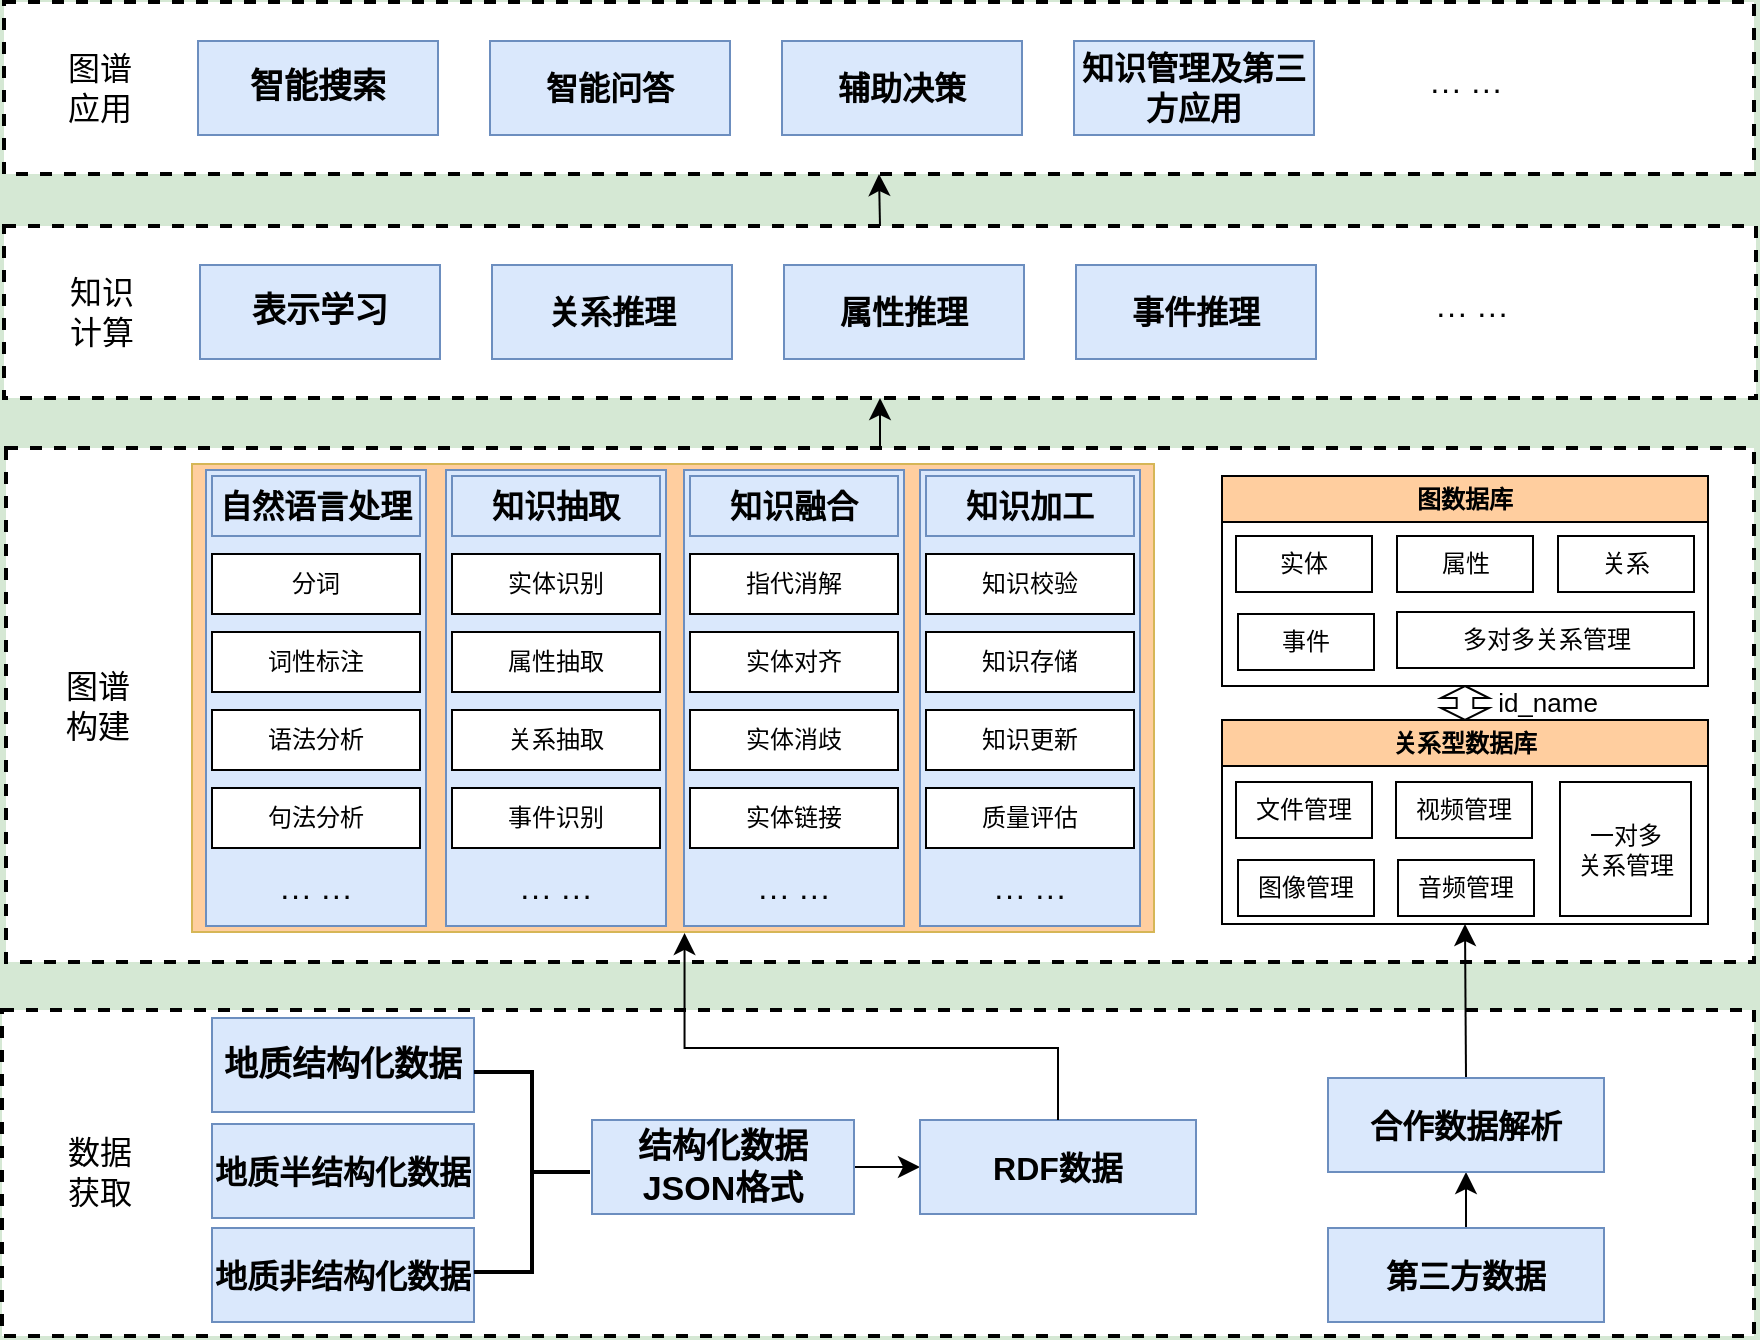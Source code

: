 <mxfile version="26.0.1" pages="3">
  <diagram name="应用架构" id="t6PiUsuVXjMinygrL5fd">
    <mxGraphModel dx="1834" dy="1295" grid="1" gridSize="10" guides="1" tooltips="1" connect="1" arrows="1" fold="1" page="0" pageScale="1" pageWidth="827" pageHeight="1169" background="#D5E8D4" math="0" shadow="0">
      <root>
        <mxCell id="0" />
        <mxCell id="1" parent="0" />
        <mxCell id="fHHQyiboAdBiiLE50U39-5" style="edgeStyle=none;curved=1;rounded=0;orthogonalLoop=1;jettySize=auto;html=1;exitX=0.5;exitY=0;exitDx=0;exitDy=0;entryX=0.5;entryY=1;entryDx=0;entryDy=0;fontSize=12;startSize=8;endSize=8;" edge="1" parent="1" source="14Ckpb39VT0GHCtDDbz8-2" target="14Ckpb39VT0GHCtDDbz8-3">
          <mxGeometry relative="1" as="geometry" />
        </mxCell>
        <mxCell id="14Ckpb39VT0GHCtDDbz8-2" value="" style="rounded=0;whiteSpace=wrap;html=1;dashed=1;strokeWidth=2;" parent="1" vertex="1">
          <mxGeometry x="-252" y="73" width="874" height="257" as="geometry" />
        </mxCell>
        <mxCell id="Q42F53yCSbWkSL1UYH6B-100" value="" style="rounded=0;whiteSpace=wrap;html=1;fillColor=#FFCE9F;strokeColor=#d6b656;" vertex="1" parent="1">
          <mxGeometry x="-159" y="81" width="481" height="234" as="geometry" />
        </mxCell>
        <mxCell id="Q42F53yCSbWkSL1UYH6B-52" value="" style="rounded=0;whiteSpace=wrap;html=1;fillColor=#dae8fc;strokeColor=#6c8ebf;" vertex="1" parent="1">
          <mxGeometry x="205" y="84" width="110" height="228" as="geometry" />
        </mxCell>
        <mxCell id="Q42F53yCSbWkSL1UYH6B-51" value="" style="rounded=0;whiteSpace=wrap;html=1;fillColor=#dae8fc;strokeColor=#6c8ebf;" vertex="1" parent="1">
          <mxGeometry x="87" y="84" width="110" height="228" as="geometry" />
        </mxCell>
        <mxCell id="Q42F53yCSbWkSL1UYH6B-50" value="" style="rounded=0;whiteSpace=wrap;html=1;fillColor=#dae8fc;strokeColor=#6c8ebf;" vertex="1" parent="1">
          <mxGeometry x="-32" y="84" width="110" height="228" as="geometry" />
        </mxCell>
        <mxCell id="Q42F53yCSbWkSL1UYH6B-48" value="" style="rounded=0;whiteSpace=wrap;html=1;fillColor=#dae8fc;strokeColor=#6c8ebf;" vertex="1" parent="1">
          <mxGeometry x="-152" y="84" width="110" height="228" as="geometry" />
        </mxCell>
        <mxCell id="14Ckpb39VT0GHCtDDbz8-1" value="" style="rounded=0;whiteSpace=wrap;html=1;dashed=1;strokeWidth=2;" parent="1" vertex="1">
          <mxGeometry x="-253" y="-150" width="875" height="86" as="geometry" />
        </mxCell>
        <mxCell id="fHHQyiboAdBiiLE50U39-4" style="edgeStyle=none;curved=1;rounded=0;orthogonalLoop=1;jettySize=auto;html=1;exitX=0.5;exitY=0;exitDx=0;exitDy=0;entryX=0.5;entryY=1;entryDx=0;entryDy=0;fontSize=12;startSize=8;endSize=8;" edge="1" parent="1" source="14Ckpb39VT0GHCtDDbz8-3" target="14Ckpb39VT0GHCtDDbz8-1">
          <mxGeometry relative="1" as="geometry" />
        </mxCell>
        <mxCell id="14Ckpb39VT0GHCtDDbz8-3" value="" style="rounded=0;whiteSpace=wrap;html=1;dashed=1;strokeWidth=2;" parent="1" vertex="1">
          <mxGeometry x="-253" y="-38" width="876" height="86" as="geometry" />
        </mxCell>
        <mxCell id="14Ckpb39VT0GHCtDDbz8-4" value="" style="rounded=0;whiteSpace=wrap;html=1;dashed=1;strokeWidth=2;" parent="1" vertex="1">
          <mxGeometry x="-254" y="354" width="876" height="163" as="geometry" />
        </mxCell>
        <mxCell id="Q42F53yCSbWkSL1UYH6B-1" value="图谱应用" style="text;html=1;align=center;verticalAlign=middle;whiteSpace=wrap;rounded=0;fontSize=16;" vertex="1" parent="1">
          <mxGeometry x="-228" y="-122" width="46" height="30" as="geometry" />
        </mxCell>
        <mxCell id="Q42F53yCSbWkSL1UYH6B-2" value="图谱构建" style="text;html=1;align=center;verticalAlign=middle;whiteSpace=wrap;rounded=0;fontSize=16;" vertex="1" parent="1">
          <mxGeometry x="-229" y="187" width="46" height="30" as="geometry" />
        </mxCell>
        <mxCell id="Q42F53yCSbWkSL1UYH6B-3" value="知识计算" style="text;html=1;align=center;verticalAlign=middle;whiteSpace=wrap;rounded=0;fontSize=16;" vertex="1" parent="1">
          <mxGeometry x="-227" y="-10" width="46" height="30" as="geometry" />
        </mxCell>
        <mxCell id="Q42F53yCSbWkSL1UYH6B-4" value="数据获取" style="text;html=1;align=center;verticalAlign=middle;whiteSpace=wrap;rounded=0;fontSize=16;" vertex="1" parent="1">
          <mxGeometry x="-228" y="420" width="46" height="30" as="geometry" />
        </mxCell>
        <mxCell id="Q42F53yCSbWkSL1UYH6B-6" value="&lt;font style=&quot;font-size: 17px;&quot;&gt;&lt;b&gt;智能搜索&lt;/b&gt;&lt;/font&gt;" style="rounded=0;whiteSpace=wrap;html=1;fillColor=#dae8fc;strokeColor=#6c8ebf;" vertex="1" parent="1">
          <mxGeometry x="-156" y="-130.5" width="120" height="47" as="geometry" />
        </mxCell>
        <mxCell id="Q42F53yCSbWkSL1UYH6B-7" value="&lt;font style=&quot;font-size: 16px;&quot;&gt;&lt;b&gt;智能问答&lt;/b&gt;&lt;/font&gt;" style="rounded=0;whiteSpace=wrap;html=1;fillColor=#dae8fc;strokeColor=#6c8ebf;" vertex="1" parent="1">
          <mxGeometry x="-10" y="-130.5" width="120" height="47" as="geometry" />
        </mxCell>
        <mxCell id="Q42F53yCSbWkSL1UYH6B-8" value="&lt;b&gt;&lt;font style=&quot;font-size: 16px;&quot;&gt;辅助决策&lt;/font&gt;&lt;/b&gt;" style="rounded=0;whiteSpace=wrap;html=1;fillColor=#dae8fc;strokeColor=#6c8ebf;" vertex="1" parent="1">
          <mxGeometry x="136" y="-130.5" width="120" height="47" as="geometry" />
        </mxCell>
        <mxCell id="Q42F53yCSbWkSL1UYH6B-9" value="&lt;b&gt;&lt;font style=&quot;font-size: 16px;&quot;&gt;知识管理及第三方应用&lt;/font&gt;&lt;/b&gt;" style="rounded=0;whiteSpace=wrap;html=1;fillColor=#dae8fc;strokeColor=#6c8ebf;" vertex="1" parent="1">
          <mxGeometry x="282" y="-130.5" width="120" height="47" as="geometry" />
        </mxCell>
        <mxCell id="Q42F53yCSbWkSL1UYH6B-10" value="··· ···" style="text;html=1;align=center;verticalAlign=middle;whiteSpace=wrap;rounded=0;fontSize=16;" vertex="1" parent="1">
          <mxGeometry x="451" y="-10" width="60" height="30" as="geometry" />
        </mxCell>
        <mxCell id="Q42F53yCSbWkSL1UYH6B-12" value="&lt;font style=&quot;font-size: 17px;&quot;&gt;&lt;b&gt;表示学习&lt;/b&gt;&lt;/font&gt;" style="rounded=0;whiteSpace=wrap;html=1;fillColor=#dae8fc;strokeColor=#6c8ebf;" vertex="1" parent="1">
          <mxGeometry x="-155" y="-18.5" width="120" height="47" as="geometry" />
        </mxCell>
        <mxCell id="Q42F53yCSbWkSL1UYH6B-13" value="&lt;font style=&quot;font-size: 16px;&quot;&gt;&lt;b&gt;关系推理&lt;/b&gt;&lt;/font&gt;" style="rounded=0;whiteSpace=wrap;html=1;fillColor=#dae8fc;strokeColor=#6c8ebf;" vertex="1" parent="1">
          <mxGeometry x="-9" y="-18.5" width="120" height="47" as="geometry" />
        </mxCell>
        <mxCell id="Q42F53yCSbWkSL1UYH6B-14" value="&lt;b&gt;&lt;font style=&quot;font-size: 16px;&quot;&gt;属性推理&lt;/font&gt;&lt;/b&gt;" style="rounded=0;whiteSpace=wrap;html=1;fillColor=#dae8fc;strokeColor=#6c8ebf;" vertex="1" parent="1">
          <mxGeometry x="137" y="-18.5" width="120" height="47" as="geometry" />
        </mxCell>
        <mxCell id="Q42F53yCSbWkSL1UYH6B-15" value="&lt;b&gt;&lt;font style=&quot;font-size: 16px;&quot;&gt;事件推理&lt;/font&gt;&lt;/b&gt;" style="rounded=0;whiteSpace=wrap;html=1;fillColor=#dae8fc;strokeColor=#6c8ebf;" vertex="1" parent="1">
          <mxGeometry x="283" y="-18.5" width="120" height="47" as="geometry" />
        </mxCell>
        <mxCell id="Q42F53yCSbWkSL1UYH6B-17" value="语法分析" style="rounded=0;whiteSpace=wrap;html=1;" vertex="1" parent="1">
          <mxGeometry x="-149" y="204" width="104" height="30" as="geometry" />
        </mxCell>
        <mxCell id="Q42F53yCSbWkSL1UYH6B-18" value="句法分析" style="rounded=0;whiteSpace=wrap;html=1;" vertex="1" parent="1">
          <mxGeometry x="-149" y="243" width="104" height="30" as="geometry" />
        </mxCell>
        <mxCell id="Q42F53yCSbWkSL1UYH6B-19" value="词性标注" style="rounded=0;whiteSpace=wrap;html=1;" vertex="1" parent="1">
          <mxGeometry x="-149" y="165" width="104" height="30" as="geometry" />
        </mxCell>
        <mxCell id="Q42F53yCSbWkSL1UYH6B-20" value="分词" style="rounded=0;whiteSpace=wrap;html=1;" vertex="1" parent="1">
          <mxGeometry x="-149" y="126" width="104" height="30" as="geometry" />
        </mxCell>
        <mxCell id="Q42F53yCSbWkSL1UYH6B-21" value="··· ···" style="text;html=1;align=center;verticalAlign=middle;whiteSpace=wrap;rounded=0;fontSize=16;" vertex="1" parent="1">
          <mxGeometry x="-127" y="281" width="60" height="30" as="geometry" />
        </mxCell>
        <mxCell id="Q42F53yCSbWkSL1UYH6B-22" value="&lt;font style=&quot;font-size: 16px;&quot;&gt;&lt;b&gt;自然语言处理&lt;/b&gt;&lt;/font&gt;" style="rounded=0;whiteSpace=wrap;html=1;fillColor=#dae8fc;strokeColor=#6c8ebf;" vertex="1" parent="1">
          <mxGeometry x="-149" y="87" width="104" height="30" as="geometry" />
        </mxCell>
        <mxCell id="Q42F53yCSbWkSL1UYH6B-23" value="关系抽取" style="rounded=0;whiteSpace=wrap;html=1;" vertex="1" parent="1">
          <mxGeometry x="-29" y="204" width="104" height="30" as="geometry" />
        </mxCell>
        <mxCell id="Q42F53yCSbWkSL1UYH6B-24" value="事件识别" style="rounded=0;whiteSpace=wrap;html=1;" vertex="1" parent="1">
          <mxGeometry x="-29" y="243" width="104" height="30" as="geometry" />
        </mxCell>
        <mxCell id="Q42F53yCSbWkSL1UYH6B-25" value="属性抽取" style="rounded=0;whiteSpace=wrap;html=1;" vertex="1" parent="1">
          <mxGeometry x="-29" y="165" width="104" height="30" as="geometry" />
        </mxCell>
        <mxCell id="Q42F53yCSbWkSL1UYH6B-26" value="实体识别" style="rounded=0;whiteSpace=wrap;html=1;" vertex="1" parent="1">
          <mxGeometry x="-29" y="126" width="104" height="30" as="geometry" />
        </mxCell>
        <mxCell id="Q42F53yCSbWkSL1UYH6B-27" value="··· ···" style="text;html=1;align=center;verticalAlign=middle;whiteSpace=wrap;rounded=0;fontSize=16;" vertex="1" parent="1">
          <mxGeometry x="-7" y="281" width="60" height="30" as="geometry" />
        </mxCell>
        <mxCell id="Q42F53yCSbWkSL1UYH6B-28" value="&lt;font style=&quot;font-size: 16px;&quot;&gt;&lt;b&gt;知识抽取&lt;/b&gt;&lt;/font&gt;" style="rounded=0;whiteSpace=wrap;html=1;fillColor=#dae8fc;strokeColor=#6c8ebf;" vertex="1" parent="1">
          <mxGeometry x="-29" y="87" width="104" height="30" as="geometry" />
        </mxCell>
        <mxCell id="Q42F53yCSbWkSL1UYH6B-36" value="实体消歧" style="rounded=0;whiteSpace=wrap;html=1;" vertex="1" parent="1">
          <mxGeometry x="90" y="204" width="104" height="30" as="geometry" />
        </mxCell>
        <mxCell id="Q42F53yCSbWkSL1UYH6B-37" value="实体链接" style="rounded=0;whiteSpace=wrap;html=1;" vertex="1" parent="1">
          <mxGeometry x="90" y="243" width="104" height="30" as="geometry" />
        </mxCell>
        <mxCell id="Q42F53yCSbWkSL1UYH6B-38" value="实体对齐" style="rounded=0;whiteSpace=wrap;html=1;" vertex="1" parent="1">
          <mxGeometry x="90" y="165" width="104" height="30" as="geometry" />
        </mxCell>
        <mxCell id="Q42F53yCSbWkSL1UYH6B-39" value="指代消解" style="rounded=0;whiteSpace=wrap;html=1;" vertex="1" parent="1">
          <mxGeometry x="90" y="126" width="104" height="30" as="geometry" />
        </mxCell>
        <mxCell id="Q42F53yCSbWkSL1UYH6B-40" value="··· ···" style="text;html=1;align=center;verticalAlign=middle;whiteSpace=wrap;rounded=0;fontSize=16;" vertex="1" parent="1">
          <mxGeometry x="112" y="281" width="60" height="30" as="geometry" />
        </mxCell>
        <mxCell id="Q42F53yCSbWkSL1UYH6B-41" value="&lt;font style=&quot;font-size: 16px;&quot;&gt;&lt;b&gt;知识融合&lt;/b&gt;&lt;/font&gt;" style="rounded=0;whiteSpace=wrap;html=1;fillColor=#dae8fc;strokeColor=#6c8ebf;" vertex="1" parent="1">
          <mxGeometry x="90" y="87" width="104" height="30" as="geometry" />
        </mxCell>
        <mxCell id="Q42F53yCSbWkSL1UYH6B-42" value="知识更新" style="rounded=0;whiteSpace=wrap;html=1;" vertex="1" parent="1">
          <mxGeometry x="208" y="204" width="104" height="30" as="geometry" />
        </mxCell>
        <mxCell id="Q42F53yCSbWkSL1UYH6B-43" value="质量评估" style="rounded=0;whiteSpace=wrap;html=1;" vertex="1" parent="1">
          <mxGeometry x="208" y="243" width="104" height="30" as="geometry" />
        </mxCell>
        <mxCell id="Q42F53yCSbWkSL1UYH6B-44" value="知识存储" style="rounded=0;whiteSpace=wrap;html=1;" vertex="1" parent="1">
          <mxGeometry x="208" y="165" width="104" height="30" as="geometry" />
        </mxCell>
        <mxCell id="Q42F53yCSbWkSL1UYH6B-45" value="知识校验" style="rounded=0;whiteSpace=wrap;html=1;" vertex="1" parent="1">
          <mxGeometry x="208" y="126" width="104" height="30" as="geometry" />
        </mxCell>
        <mxCell id="Q42F53yCSbWkSL1UYH6B-46" value="··· ···" style="text;html=1;align=center;verticalAlign=middle;whiteSpace=wrap;rounded=0;fontSize=16;" vertex="1" parent="1">
          <mxGeometry x="230" y="281" width="60" height="30" as="geometry" />
        </mxCell>
        <mxCell id="Q42F53yCSbWkSL1UYH6B-47" value="&lt;font style=&quot;font-size: 16px;&quot;&gt;&lt;b&gt;知识加工&lt;/b&gt;&lt;/font&gt;" style="rounded=0;whiteSpace=wrap;html=1;fillColor=#dae8fc;strokeColor=#6c8ebf;" vertex="1" parent="1">
          <mxGeometry x="208" y="87" width="104" height="30" as="geometry" />
        </mxCell>
        <mxCell id="Q42F53yCSbWkSL1UYH6B-62" value="图数据库" style="swimlane;whiteSpace=wrap;html=1;fillColor=#FFCE9F;" vertex="1" parent="1">
          <mxGeometry x="356" y="87" width="243" height="105" as="geometry" />
        </mxCell>
        <mxCell id="Q42F53yCSbWkSL1UYH6B-64" value="实体" style="rounded=0;whiteSpace=wrap;html=1;" vertex="1" parent="Q42F53yCSbWkSL1UYH6B-62">
          <mxGeometry x="7" y="30" width="68" height="28" as="geometry" />
        </mxCell>
        <mxCell id="Q42F53yCSbWkSL1UYH6B-65" value="属性" style="rounded=0;whiteSpace=wrap;html=1;" vertex="1" parent="Q42F53yCSbWkSL1UYH6B-62">
          <mxGeometry x="87.5" y="30" width="68" height="28" as="geometry" />
        </mxCell>
        <mxCell id="Q42F53yCSbWkSL1UYH6B-66" value="关系" style="rounded=0;whiteSpace=wrap;html=1;" vertex="1" parent="Q42F53yCSbWkSL1UYH6B-62">
          <mxGeometry x="168" y="30" width="68" height="28" as="geometry" />
        </mxCell>
        <mxCell id="Q42F53yCSbWkSL1UYH6B-68" value="多对多关系管理" style="rounded=0;whiteSpace=wrap;html=1;" vertex="1" parent="Q42F53yCSbWkSL1UYH6B-62">
          <mxGeometry x="87.5" y="68" width="148.5" height="28" as="geometry" />
        </mxCell>
        <mxCell id="Q42F53yCSbWkSL1UYH6B-63" value="关系型数据库" style="swimlane;whiteSpace=wrap;html=1;fillColor=#FFCE9F;" vertex="1" parent="1">
          <mxGeometry x="356" y="209" width="243" height="102" as="geometry" />
        </mxCell>
        <mxCell id="Q42F53yCSbWkSL1UYH6B-67" value="事件" style="rounded=0;whiteSpace=wrap;html=1;" vertex="1" parent="1">
          <mxGeometry x="364" y="156" width="68" height="28" as="geometry" />
        </mxCell>
        <mxCell id="Q42F53yCSbWkSL1UYH6B-69" value="文件管理" style="rounded=0;whiteSpace=wrap;html=1;" vertex="1" parent="1">
          <mxGeometry x="363" y="240" width="68" height="28" as="geometry" />
        </mxCell>
        <mxCell id="Q42F53yCSbWkSL1UYH6B-70" value="图像管理" style="rounded=0;whiteSpace=wrap;html=1;" vertex="1" parent="1">
          <mxGeometry x="364" y="279" width="68" height="28" as="geometry" />
        </mxCell>
        <mxCell id="Q42F53yCSbWkSL1UYH6B-71" value="视频管理" style="rounded=0;whiteSpace=wrap;html=1;" vertex="1" parent="1">
          <mxGeometry x="443" y="240" width="68" height="28" as="geometry" />
        </mxCell>
        <mxCell id="Q42F53yCSbWkSL1UYH6B-72" value="音频管理" style="rounded=0;whiteSpace=wrap;html=1;" vertex="1" parent="1">
          <mxGeometry x="444" y="279" width="68" height="28" as="geometry" />
        </mxCell>
        <mxCell id="Q42F53yCSbWkSL1UYH6B-73" value="一对多&lt;div&gt;关系管理&lt;/div&gt;" style="rounded=0;whiteSpace=wrap;html=1;" vertex="1" parent="1">
          <mxGeometry x="525" y="240" width="65.5" height="67" as="geometry" />
        </mxCell>
        <mxCell id="Q42F53yCSbWkSL1UYH6B-74" value="··· ···" style="text;html=1;align=center;verticalAlign=middle;whiteSpace=wrap;rounded=0;fontSize=16;" vertex="1" parent="1">
          <mxGeometry x="448" y="-122" width="60" height="30" as="geometry" />
        </mxCell>
        <mxCell id="Q42F53yCSbWkSL1UYH6B-78" value="&lt;span style=&quot;font-size: 17px;&quot;&gt;&lt;b&gt;地质结构化数据&lt;/b&gt;&lt;/span&gt;" style="rounded=0;whiteSpace=wrap;html=1;fillColor=#dae8fc;strokeColor=#6c8ebf;" vertex="1" parent="1">
          <mxGeometry x="-149" y="358" width="131" height="47" as="geometry" />
        </mxCell>
        <mxCell id="Q42F53yCSbWkSL1UYH6B-79" value="&lt;font style=&quot;font-size: 16px;&quot;&gt;&lt;b&gt;地质半结构化数据&lt;/b&gt;&lt;/font&gt;" style="rounded=0;whiteSpace=wrap;html=1;fillColor=#dae8fc;strokeColor=#6c8ebf;" vertex="1" parent="1">
          <mxGeometry x="-149" y="411" width="131" height="47" as="geometry" />
        </mxCell>
        <mxCell id="Q42F53yCSbWkSL1UYH6B-80" value="&lt;b&gt;&lt;font style=&quot;font-size: 16px;&quot;&gt;地质非结构化数据&lt;/font&gt;&lt;/b&gt;" style="rounded=0;whiteSpace=wrap;html=1;fillColor=#dae8fc;strokeColor=#6c8ebf;" vertex="1" parent="1">
          <mxGeometry x="-149" y="463" width="131" height="47" as="geometry" />
        </mxCell>
        <mxCell id="Q42F53yCSbWkSL1UYH6B-94" style="edgeStyle=none;curved=1;rounded=0;orthogonalLoop=1;jettySize=auto;html=1;exitX=1;exitY=0.5;exitDx=0;exitDy=0;entryX=0;entryY=0.5;entryDx=0;entryDy=0;fontSize=12;startSize=8;endSize=8;" edge="1" parent="1" source="Q42F53yCSbWkSL1UYH6B-81" target="Q42F53yCSbWkSL1UYH6B-82">
          <mxGeometry relative="1" as="geometry" />
        </mxCell>
        <mxCell id="Q42F53yCSbWkSL1UYH6B-81" value="&lt;span style=&quot;font-size: 17px;&quot;&gt;&lt;b&gt;结构化数据JSON格式&lt;/b&gt;&lt;/span&gt;" style="rounded=0;whiteSpace=wrap;html=1;fillColor=#dae8fc;strokeColor=#6c8ebf;" vertex="1" parent="1">
          <mxGeometry x="41" y="409" width="131" height="47" as="geometry" />
        </mxCell>
        <mxCell id="Q42F53yCSbWkSL1UYH6B-82" value="&lt;span style=&quot;font-size: 16px;&quot;&gt;&lt;b&gt;RDF数据&lt;/b&gt;&lt;/span&gt;" style="rounded=0;whiteSpace=wrap;html=1;fillColor=#dae8fc;strokeColor=#6c8ebf;" vertex="1" parent="1">
          <mxGeometry x="205" y="409" width="138" height="47" as="geometry" />
        </mxCell>
        <mxCell id="Q42F53yCSbWkSL1UYH6B-84" value="" style="strokeWidth=2;html=1;shape=mxgraph.flowchart.annotation_2;align=left;labelPosition=right;pointerEvents=1;rotation=-180;" vertex="1" parent="1">
          <mxGeometry x="-18" y="385" width="58" height="100" as="geometry" />
        </mxCell>
        <mxCell id="Q42F53yCSbWkSL1UYH6B-97" style="edgeStyle=none;curved=1;rounded=0;orthogonalLoop=1;jettySize=auto;html=1;exitX=0.5;exitY=0;exitDx=0;exitDy=0;entryX=0.5;entryY=1;entryDx=0;entryDy=0;fontSize=12;startSize=8;endSize=8;" edge="1" parent="1" source="Q42F53yCSbWkSL1UYH6B-87" target="Q42F53yCSbWkSL1UYH6B-88">
          <mxGeometry relative="1" as="geometry" />
        </mxCell>
        <mxCell id="Q42F53yCSbWkSL1UYH6B-87" value="&lt;span style=&quot;font-size: 16px;&quot;&gt;&lt;b&gt;第三方数据&lt;/b&gt;&lt;/span&gt;" style="rounded=0;whiteSpace=wrap;html=1;fillColor=#dae8fc;strokeColor=#6c8ebf;" vertex="1" parent="1">
          <mxGeometry x="409" y="463" width="138" height="47" as="geometry" />
        </mxCell>
        <mxCell id="Q42F53yCSbWkSL1UYH6B-98" style="edgeStyle=none;curved=1;rounded=0;orthogonalLoop=1;jettySize=auto;html=1;exitX=0.5;exitY=0;exitDx=0;exitDy=0;entryX=0.5;entryY=1;entryDx=0;entryDy=0;fontSize=12;startSize=8;endSize=8;" edge="1" parent="1" source="Q42F53yCSbWkSL1UYH6B-88" target="Q42F53yCSbWkSL1UYH6B-63">
          <mxGeometry relative="1" as="geometry" />
        </mxCell>
        <mxCell id="Q42F53yCSbWkSL1UYH6B-88" value="&lt;span style=&quot;font-size: 16px;&quot;&gt;&lt;b&gt;合作数据解析&lt;/b&gt;&lt;/span&gt;" style="rounded=0;whiteSpace=wrap;html=1;fillColor=#dae8fc;strokeColor=#6c8ebf;" vertex="1" parent="1">
          <mxGeometry x="409" y="388" width="138" height="47" as="geometry" />
        </mxCell>
        <mxCell id="Q42F53yCSbWkSL1UYH6B-101" style="edgeStyle=elbowEdgeStyle;rounded=0;orthogonalLoop=1;jettySize=auto;html=1;exitX=0.5;exitY=0;exitDx=0;exitDy=0;entryX=0.512;entryY=1.002;entryDx=0;entryDy=0;entryPerimeter=0;fontSize=12;startSize=8;endSize=8;elbow=vertical;" edge="1" parent="1" source="Q42F53yCSbWkSL1UYH6B-82" target="Q42F53yCSbWkSL1UYH6B-100">
          <mxGeometry relative="1" as="geometry">
            <Array as="points">
              <mxPoint x="185" y="373" />
            </Array>
          </mxGeometry>
        </mxCell>
        <mxCell id="Q42F53yCSbWkSL1UYH6B-105" value="" style="shape=doubleArrow;direction=south;whiteSpace=wrap;html=1;arrowWidth=0.347;arrowSize=0.353;" vertex="1" parent="1">
          <mxGeometry x="465.5" y="192" width="24" height="17" as="geometry" />
        </mxCell>
        <mxCell id="Q42F53yCSbWkSL1UYH6B-108" value="&lt;font style=&quot;font-size: 13px;&quot;&gt;id_name&lt;/font&gt;" style="text;html=1;align=center;verticalAlign=middle;whiteSpace=wrap;rounded=0;fontSize=16;" vertex="1" parent="1">
          <mxGeometry x="489" y="183.5" width="60" height="30" as="geometry" />
        </mxCell>
      </root>
    </mxGraphModel>
  </diagram>
  <diagram id="pfAKDwYgVLJeoJG8frZa" name="技术方案">
    <mxGraphModel dx="2647" dy="1416" grid="0" gridSize="10" guides="1" tooltips="1" connect="1" arrows="1" fold="1" page="0" pageScale="1" pageWidth="827" pageHeight="1169" math="0" shadow="0">
      <root>
        <mxCell id="0" />
        <mxCell id="1" parent="0" />
        <mxCell id="IpESpvStK-nfuUsSS7RT-36" value="" style="rounded=0;whiteSpace=wrap;html=1;dashed=1;strokeColor=#7EA6E0;" vertex="1" parent="1">
          <mxGeometry x="203" y="355" width="825" height="184" as="geometry" />
        </mxCell>
        <mxCell id="IpESpvStK-nfuUsSS7RT-35" value="" style="rounded=0;whiteSpace=wrap;html=1;dashed=1;strokeColor=#7EA6E0;" vertex="1" parent="1">
          <mxGeometry x="-463" y="335.31" width="390" height="78" as="geometry" />
        </mxCell>
        <mxCell id="IpESpvStK-nfuUsSS7RT-7" style="edgeStyle=none;curved=1;rounded=0;orthogonalLoop=1;jettySize=auto;html=1;exitX=1;exitY=0.5;exitDx=0;exitDy=0;entryX=0;entryY=0.5;entryDx=0;entryDy=0;fontSize=12;startSize=8;endSize=8;" edge="1" parent="1" source="IpESpvStK-nfuUsSS7RT-2" target="IpESpvStK-nfuUsSS7RT-6">
          <mxGeometry relative="1" as="geometry" />
        </mxCell>
        <mxCell id="IpESpvStK-nfuUsSS7RT-25" value="生成" style="edgeLabel;html=1;align=center;verticalAlign=middle;resizable=0;points=[];fontSize=12;" vertex="1" connectable="0" parent="IpESpvStK-nfuUsSS7RT-7">
          <mxGeometry x="-0.123" y="-2" relative="1" as="geometry">
            <mxPoint as="offset" />
          </mxGeometry>
        </mxCell>
        <mxCell id="IpESpvStK-nfuUsSS7RT-10" style="edgeStyle=none;curved=1;rounded=0;orthogonalLoop=1;jettySize=auto;html=1;exitX=1;exitY=0.5;exitDx=0;exitDy=0;entryX=0;entryY=0.5;entryDx=0;entryDy=0;fontSize=12;startSize=8;endSize=8;" edge="1" parent="1" source="IpESpvStK-nfuUsSS7RT-2" target="IpESpvStK-nfuUsSS7RT-9">
          <mxGeometry relative="1" as="geometry" />
        </mxCell>
        <mxCell id="IpESpvStK-nfuUsSS7RT-26" value="生成" style="edgeLabel;html=1;align=center;verticalAlign=middle;resizable=0;points=[];fontSize=12;" vertex="1" connectable="0" parent="IpESpvStK-nfuUsSS7RT-10">
          <mxGeometry x="-0.11" y="-3" relative="1" as="geometry">
            <mxPoint as="offset" />
          </mxGeometry>
        </mxCell>
        <mxCell id="4LFoB5psmHeLvml2idQo-45" value="" style="rounded=0;whiteSpace=wrap;html=1;fillColor=#dae8fc;strokeColor=#6c8ebf;" vertex="1" parent="1">
          <mxGeometry x="613" y="983" width="296" height="184" as="geometry" />
        </mxCell>
        <mxCell id="4LFoB5psmHeLvml2idQo-14" value="" style="rounded=0;whiteSpace=wrap;html=1;glass=0;shadow=0;fillColor=#f9f7ed;strokeColor=#36393d;" vertex="1" parent="1">
          <mxGeometry x="-374" y="827" width="881" height="132" as="geometry" />
        </mxCell>
        <mxCell id="KzYa9MgzFKsz4GuTR1jM-4" style="edgeStyle=none;curved=1;rounded=0;orthogonalLoop=1;jettySize=auto;html=1;exitX=0.5;exitY=1;exitDx=0;exitDy=0;fontSize=12;startSize=8;endSize=8;entryX=0.5;entryY=0;entryDx=0;entryDy=0;" edge="1" parent="1" source="KzYa9MgzFKsz4GuTR1jM-1" target="KzYa9MgzFKsz4GuTR1jM-5">
          <mxGeometry relative="1" as="geometry">
            <mxPoint x="-658" y="105" as="targetPoint" />
          </mxGeometry>
        </mxCell>
        <mxCell id="KzYa9MgzFKsz4GuTR1jM-1" value="&lt;font style=&quot;font-size: 16px;&quot;&gt;&lt;b&gt;领域专家咨询&lt;/b&gt;&lt;/font&gt;" style="rounded=0;whiteSpace=wrap;html=1;fillColor=#dae8fc;strokeColor=#6c8ebf;" vertex="1" parent="1">
          <mxGeometry x="-718" y="-62" width="120" height="60" as="geometry" />
        </mxCell>
        <mxCell id="KzYa9MgzFKsz4GuTR1jM-7" style="edgeStyle=none;curved=1;rounded=0;orthogonalLoop=1;jettySize=auto;html=1;exitX=0.5;exitY=1;exitDx=0;exitDy=0;entryX=0.5;entryY=0;entryDx=0;entryDy=0;fontSize=12;startSize=8;endSize=8;" edge="1" parent="1" source="KzYa9MgzFKsz4GuTR1jM-2" target="KzYa9MgzFKsz4GuTR1jM-6">
          <mxGeometry relative="1" as="geometry" />
        </mxCell>
        <mxCell id="KzYa9MgzFKsz4GuTR1jM-2" value="&lt;b&gt;&lt;font style=&quot;font-size: 16px;&quot;&gt;预训练词嵌入&lt;/font&gt;&lt;/b&gt;" style="rounded=0;whiteSpace=wrap;html=1;fillColor=#dae8fc;strokeColor=#6c8ebf;" vertex="1" parent="1">
          <mxGeometry x="-540" y="-59" width="120" height="60" as="geometry" />
        </mxCell>
        <mxCell id="KzYa9MgzFKsz4GuTR1jM-9" style="edgeStyle=none;curved=1;rounded=0;orthogonalLoop=1;jettySize=auto;html=1;exitX=0.5;exitY=1;exitDx=0;exitDy=0;entryX=0.5;entryY=0;entryDx=0;entryDy=0;fontSize=12;startSize=8;endSize=8;" edge="1" parent="1" source="KzYa9MgzFKsz4GuTR1jM-3" target="KzYa9MgzFKsz4GuTR1jM-8">
          <mxGeometry relative="1" as="geometry" />
        </mxCell>
        <mxCell id="KzYa9MgzFKsz4GuTR1jM-3" value="&lt;b&gt;&lt;font style=&quot;font-size: 16px;&quot;&gt;模型融合与应用&lt;/font&gt;&lt;/b&gt;" style="rounded=0;whiteSpace=wrap;html=1;fillColor=#dae8fc;strokeColor=#6c8ebf;" vertex="1" parent="1">
          <mxGeometry x="-362" y="-59" width="120" height="60" as="geometry" />
        </mxCell>
        <mxCell id="KzYa9MgzFKsz4GuTR1jM-5" value="&lt;font style=&quot;font-size: 16px;&quot;&gt;&lt;b&gt;先验知识整理与形式化&lt;/b&gt;&lt;/font&gt;" style="rounded=0;whiteSpace=wrap;html=1;fillColor=#dae8fc;strokeColor=#6c8ebf;" vertex="1" parent="1">
          <mxGeometry x="-718" y="60" width="120" height="60" as="geometry" />
        </mxCell>
        <mxCell id="KzYa9MgzFKsz4GuTR1jM-6" value="&lt;font style=&quot;font-size: 16px;&quot;&gt;&lt;b&gt;先验知识形式化与规则库构建&lt;/b&gt;&lt;/font&gt;" style="rounded=0;whiteSpace=wrap;html=1;fillColor=#dae8fc;strokeColor=#6c8ebf;" vertex="1" parent="1">
          <mxGeometry x="-540" y="60" width="120" height="60" as="geometry" />
        </mxCell>
        <mxCell id="KzYa9MgzFKsz4GuTR1jM-8" value="&lt;b&gt;&lt;font style=&quot;font-size: 16px;&quot;&gt;模型训练与约束添加&lt;/font&gt;&lt;/b&gt;" style="rounded=0;whiteSpace=wrap;html=1;fillColor=#dae8fc;strokeColor=#6c8ebf;" vertex="1" parent="1">
          <mxGeometry x="-362" y="60" width="120" height="60" as="geometry" />
        </mxCell>
        <mxCell id="4LFoB5psmHeLvml2idQo-15" style="edgeStyle=none;curved=1;rounded=0;orthogonalLoop=1;jettySize=auto;html=1;exitX=0.5;exitY=1;exitDx=0;exitDy=0;entryX=0.5;entryY=0;entryDx=0;entryDy=0;fontSize=12;startSize=8;endSize=8;" edge="1" parent="1" source="4LFoB5psmHeLvml2idQo-16" target="4LFoB5psmHeLvml2idQo-22">
          <mxGeometry relative="1" as="geometry" />
        </mxCell>
        <mxCell id="4LFoB5psmHeLvml2idQo-16" value="&lt;span style=&quot;-webkit-font-smoothing: antialiased; box-sizing: border-box; -webkit-tap-highlight-color: rgba(0, 0, 0, 0); --desktop-home-page-background-color: light-dark(#f4f4f4, #1b1b1b); --desktop-home-card-background-color: light-dark(#fdfdfd, #141414); --desktop-home-card-background-color-hover: light-dark(#fff, #000000); --desktop-home-popup-background-color: light-dark(#f6f5f5, #1a1a1a); font-weight: 600; color: initial; font-size: 16px; line-height: var(--md-box-samantha-normal-text-line-height); overflow-anchor: auto; font-family: Inter, -apple-system, BlinkMacSystemFont, &amp;quot;Segoe UI&amp;quot;, &amp;quot;SF Pro SC&amp;quot;, &amp;quot;SF Pro Display&amp;quot;, &amp;quot;SF Pro Icons&amp;quot;, &amp;quot;PingFang SC&amp;quot;, &amp;quot;Hiragino Sans GB&amp;quot;, &amp;quot;Microsoft YaHei&amp;quot;, &amp;quot;Helvetica Neue&amp;quot;, Helvetica, Arial, sans-serif; text-align: left;&quot;&gt;采用词向量模型计算语义相似度&lt;br&gt;（Word2Vec）&lt;/span&gt;" style="rounded=0;whiteSpace=wrap;html=1;fillColor=#dae8fc;strokeColor=#6c8ebf;" vertex="1" parent="1">
          <mxGeometry x="-53" y="418.869" width="240" height="47.744" as="geometry" />
        </mxCell>
        <mxCell id="4LFoB5psmHeLvml2idQo-17" style="edgeStyle=none;curved=1;rounded=0;orthogonalLoop=1;jettySize=auto;html=1;exitX=0.5;exitY=1;exitDx=0;exitDy=0;entryX=0.5;entryY=0;entryDx=0;entryDy=0;fontSize=12;startSize=8;endSize=8;" edge="1" parent="1" source="4LFoB5psmHeLvml2idQo-18" target="4LFoB5psmHeLvml2idQo-16">
          <mxGeometry relative="1" as="geometry" />
        </mxCell>
        <mxCell id="4LFoB5psmHeLvml2idQo-18" value="&lt;span style=&quot;-webkit-font-smoothing: antialiased; box-sizing: border-box; -webkit-tap-highlight-color: rgba(0, 0, 0, 0); --desktop-home-page-background-color: light-dark(#f4f4f4, #1b1b1b); --desktop-home-card-background-color: light-dark(#fdfdfd, #141414); --desktop-home-card-background-color-hover: light-dark(#fff, #000000); --desktop-home-popup-background-color: light-dark(#f6f5f5, #1a1a1a); font-weight: 600; color: initial; font-size: 16px; line-height: var(--md-box-samantha-normal-text-line-height); overflow-anchor: auto; font-family: Inter, -apple-system, BlinkMacSystemFont, &amp;quot;Segoe UI&amp;quot;, &amp;quot;SF Pro SC&amp;quot;, &amp;quot;SF Pro Display&amp;quot;, &amp;quot;SF Pro Icons&amp;quot;, &amp;quot;PingFang SC&amp;quot;, &amp;quot;Hiragino Sans GB&amp;quot;, &amp;quot;Microsoft YaHei&amp;quot;, &amp;quot;Helvetica Neue&amp;quot;, Helvetica, Arial, sans-serif; text-align: left;&quot;&gt;利用领域词典进行词汇匹配&lt;/span&gt;&lt;div&gt;&lt;span style=&quot;-webkit-font-smoothing: antialiased; box-sizing: border-box; -webkit-tap-highlight-color: rgba(0, 0, 0, 0); --desktop-home-page-background-color: light-dark(#f4f4f4, #1b1b1b); --desktop-home-card-background-color: light-dark(#fdfdfd, #141414); --desktop-home-card-background-color-hover: light-dark(#fff, #000000); --desktop-home-popup-background-color: light-dark(#f6f5f5, #1a1a1a); font-weight: 600; color: initial; font-size: 16px; line-height: var(--md-box-samantha-normal-text-line-height); overflow-anchor: auto; font-family: Inter, -apple-system, BlinkMacSystemFont, &amp;quot;Segoe UI&amp;quot;, &amp;quot;SF Pro SC&amp;quot;, &amp;quot;SF Pro Display&amp;quot;, &amp;quot;SF Pro Icons&amp;quot;, &amp;quot;PingFang SC&amp;quot;, &amp;quot;Hiragino Sans GB&amp;quot;, &amp;quot;Microsoft YaHei&amp;quot;, &amp;quot;Helvetica Neue&amp;quot;, Helvetica, Arial, sans-serif; text-align: left;&quot;&gt;（标注潜在实体）&lt;/span&gt;&lt;/div&gt;" style="rounded=0;whiteSpace=wrap;html=1;fillColor=#dae8fc;strokeColor=#6c8ebf;" vertex="1" parent="1">
          <mxGeometry x="-53" y="350.437" width="240" height="47.744" as="geometry" />
        </mxCell>
        <mxCell id="4LFoB5psmHeLvml2idQo-19" style="edgeStyle=none;curved=1;rounded=0;orthogonalLoop=1;jettySize=auto;html=1;exitX=0.5;exitY=1;exitDx=0;exitDy=0;entryX=0.5;entryY=0;entryDx=0;entryDy=0;fontSize=12;startSize=8;endSize=8;" edge="1" parent="1" source="4LFoB5psmHeLvml2idQo-20" target="4LFoB5psmHeLvml2idQo-18">
          <mxGeometry relative="1" as="geometry" />
        </mxCell>
        <mxCell id="4LFoB5psmHeLvml2idQo-20" value="&lt;span style=&quot;font-size: 16px;&quot;&gt;&lt;b&gt;基于正则初步筛选&lt;/b&gt;&lt;/span&gt;" style="rounded=0;whiteSpace=wrap;html=1;fillColor=#dae8fc;strokeColor=#6c8ebf;" vertex="1" parent="1">
          <mxGeometry x="-53" y="282.005" width="240" height="47.744" as="geometry" />
        </mxCell>
        <mxCell id="4LFoB5psmHeLvml2idQo-21" style="edgeStyle=none;curved=1;rounded=0;orthogonalLoop=1;jettySize=auto;html=1;exitX=0.5;exitY=1;exitDx=0;exitDy=0;fontSize=12;startSize=8;endSize=8;entryX=0.5;entryY=0;entryDx=0;entryDy=0;" edge="1" parent="1" source="4LFoB5psmHeLvml2idQo-22" target="4LFoB5psmHeLvml2idQo-24">
          <mxGeometry relative="1" as="geometry">
            <mxPoint x="127" y="554.939" as="targetPoint" />
          </mxGeometry>
        </mxCell>
        <mxCell id="4LFoB5psmHeLvml2idQo-22" value="&lt;span style=&quot;-webkit-font-smoothing: antialiased; box-sizing: border-box; -webkit-tap-highlight-color: rgba(0, 0, 0, 0); --desktop-home-page-background-color: #f4f4f4; --desktop-home-card-background-color: #fdfdfd; --desktop-home-card-background-color-hover: #fff; --desktop-home-popup-background-color: #f6f5f5; font-weight: 600; color: initial; font-size: 16px; line-height: var(--md-box-samantha-normal-text-line-height); overflow-anchor: auto; font-family: Inter, -apple-system, BlinkMacSystemFont, &amp;quot;Segoe UI&amp;quot;, &amp;quot;SF Pro SC&amp;quot;, &amp;quot;SF Pro Display&amp;quot;, &amp;quot;SF Pro Icons&amp;quot;, &amp;quot;PingFang SC&amp;quot;, &amp;quot;Hiragino Sans GB&amp;quot;, &amp;quot;Microsoft YaHei&amp;quot;, &amp;quot;Helvetica Neue&amp;quot;, Helvetica, Arial, sans-serif; text-align: left;&quot;&gt;基于注意力机制的语义增强模块&lt;/span&gt;" style="rounded=0;whiteSpace=wrap;html=1;fillColor=#dae8fc;strokeColor=#6c8ebf;" vertex="1" parent="1">
          <mxGeometry x="-53" y="487.302" width="240" height="47.744" as="geometry" />
        </mxCell>
        <mxCell id="4LFoB5psmHeLvml2idQo-23" style="edgeStyle=none;curved=1;rounded=0;orthogonalLoop=1;jettySize=auto;html=1;exitX=0.5;exitY=1;exitDx=0;exitDy=0;entryX=0.5;entryY=0;entryDx=0;entryDy=0;fontSize=12;startSize=8;endSize=8;" edge="1" parent="1" source="4LFoB5psmHeLvml2idQo-24" target="4LFoB5psmHeLvml2idQo-25">
          <mxGeometry relative="1" as="geometry" />
        </mxCell>
        <mxCell id="4LFoB5psmHeLvml2idQo-24" value="&lt;span style=&quot;-webkit-font-smoothing: antialiased; box-sizing: border-box; -webkit-tap-highlight-color: rgba(0, 0, 0, 0); --desktop-home-page-background-color: #f4f4f4; --desktop-home-card-background-color: #fdfdfd; --desktop-home-card-background-color-hover: #fff; --desktop-home-popup-background-color: #f6f5f5; font-weight: 600; color: initial; font-size: 16px; line-height: var(--md-box-samantha-normal-text-line-height); overflow-anchor: auto; font-family: Inter, -apple-system, BlinkMacSystemFont, &amp;quot;Segoe UI&amp;quot;, &amp;quot;SF Pro SC&amp;quot;, &amp;quot;SF Pro Display&amp;quot;, &amp;quot;SF Pro Icons&amp;quot;, &amp;quot;PingFang SC&amp;quot;, &amp;quot;Hiragino Sans GB&amp;quot;, &amp;quot;Microsoft YaHei&amp;quot;, &amp;quot;Helvetica Neue&amp;quot;, Helvetica, Arial, sans-serif; text-align: left;&quot;&gt;基于 LSTM 的上下文理解模型&lt;/span&gt;" style="rounded=0;whiteSpace=wrap;html=1;fillColor=#dae8fc;strokeColor=#6c8ebf;" vertex="1" parent="1">
          <mxGeometry x="-53" y="554.939" width="240" height="47.744" as="geometry" />
        </mxCell>
        <mxCell id="4LFoB5psmHeLvml2idQo-31" style="edgeStyle=none;curved=1;rounded=0;orthogonalLoop=1;jettySize=auto;html=1;exitX=0.5;exitY=1;exitDx=0;exitDy=0;entryX=0.5;entryY=0;entryDx=0;entryDy=0;fontSize=12;startSize=8;endSize=8;" edge="1" parent="1" source="4LFoB5psmHeLvml2idQo-25" target="4LFoB5psmHeLvml2idQo-29">
          <mxGeometry relative="1" as="geometry" />
        </mxCell>
        <mxCell id="4LFoB5psmHeLvml2idQo-25" value="&lt;span style=&quot;-webkit-font-smoothing: antialiased; box-sizing: border-box; -webkit-tap-highlight-color: rgba(0, 0, 0, 0); --desktop-home-page-background-color: light-dark(#f4f4f4, #1b1b1b); --desktop-home-card-background-color: light-dark(#fdfdfd, #141414); --desktop-home-card-background-color-hover: light-dark(#fff, #000000); --desktop-home-popup-background-color: light-dark(#f6f5f5, #1a1a1a); font-weight: 600; color: initial; font-size: 16px; line-height: var(--md-box-samantha-normal-text-line-height); overflow-anchor: auto; font-family: Inter, -apple-system, BlinkMacSystemFont, &amp;quot;Segoe UI&amp;quot;, &amp;quot;SF Pro SC&amp;quot;, &amp;quot;SF Pro Display&amp;quot;, &amp;quot;SF Pro Icons&amp;quot;, &amp;quot;PingFang SC&amp;quot;, &amp;quot;Hiragino Sans GB&amp;quot;, &amp;quot;Microsoft YaHei&amp;quot;, &amp;quot;Helvetica Neue&amp;quot;, Helvetica, Arial, sans-serif; text-align: left;&quot;&gt;实体消歧决策&lt;br&gt;（词向量模型+注意力机制+上下文理解模型 三者综合决策机制）&lt;/span&gt;" style="rounded=0;whiteSpace=wrap;html=1;fillColor=#dae8fc;strokeColor=#6c8ebf;" vertex="1" parent="1">
          <mxGeometry x="-53" y="620.98" width="240" height="88.02" as="geometry" />
        </mxCell>
        <mxCell id="4LFoB5psmHeLvml2idQo-27" style="edgeStyle=none;curved=1;rounded=0;orthogonalLoop=1;jettySize=auto;html=1;exitX=1;exitY=0.5;exitDx=0;exitDy=0;entryX=0;entryY=0.5;entryDx=0;entryDy=0;fontSize=12;startSize=8;endSize=8;" edge="1" parent="1" source="KzYa9MgzFKsz4GuTR1jM-15" target="KzYa9MgzFKsz4GuTR1jM-19">
          <mxGeometry relative="1" as="geometry" />
        </mxCell>
        <mxCell id="KzYa9MgzFKsz4GuTR1jM-15" value="&lt;font style=&quot;font-size: 16px;&quot;&gt;&lt;b&gt;文本预处理&lt;/b&gt;&lt;/font&gt;&lt;div&gt;&lt;font style=&quot;font-size: 16px;&quot;&gt;&lt;b&gt;（实体消歧）&lt;/b&gt;&lt;/font&gt;&lt;/div&gt;" style="rounded=0;whiteSpace=wrap;html=1;fillColor=#dae8fc;strokeColor=#6c8ebf;" vertex="1" parent="1">
          <mxGeometry x="-53" y="869" width="240" height="50" as="geometry" />
        </mxCell>
        <mxCell id="4LFoB5psmHeLvml2idQo-26" style="edgeStyle=none;curved=1;rounded=0;orthogonalLoop=1;jettySize=auto;html=1;exitX=1;exitY=0.5;exitDx=0;exitDy=0;entryX=0;entryY=0.5;entryDx=0;entryDy=0;fontSize=12;startSize=8;endSize=8;" edge="1" parent="1" source="KzYa9MgzFKsz4GuTR1jM-11" target="KzYa9MgzFKsz4GuTR1jM-15">
          <mxGeometry relative="1" as="geometry" />
        </mxCell>
        <mxCell id="KzYa9MgzFKsz4GuTR1jM-11" value="&lt;font style=&quot;font-size: 16px;&quot;&gt;&lt;b&gt;数据收集&lt;/b&gt;&lt;/font&gt;" style="rounded=0;whiteSpace=wrap;html=1;fillColor=#dae8fc;strokeColor=#6c8ebf;" vertex="1" parent="1">
          <mxGeometry x="-362" y="869" width="240" height="48" as="geometry" />
        </mxCell>
        <mxCell id="KzYa9MgzFKsz4GuTR1jM-19" value="&lt;font style=&quot;font-size: 16px;&quot;&gt;&lt;b&gt;专业术语预训练词嵌入准备&lt;/b&gt;&lt;/font&gt;" style="rounded=0;whiteSpace=wrap;html=1;fillColor=#dae8fc;strokeColor=#6c8ebf;" vertex="1" parent="1">
          <mxGeometry x="256" y="869" width="240" height="50" as="geometry" />
        </mxCell>
        <mxCell id="4LFoB5psmHeLvml2idQo-30" style="edgeStyle=none;curved=1;rounded=0;orthogonalLoop=1;jettySize=auto;html=1;exitX=0.5;exitY=1;exitDx=0;exitDy=0;entryX=0.5;entryY=0;entryDx=0;entryDy=0;fontSize=12;startSize=8;endSize=8;" edge="1" parent="1" source="4LFoB5psmHeLvml2idQo-28" target="4LFoB5psmHeLvml2idQo-20">
          <mxGeometry relative="1" as="geometry" />
        </mxCell>
        <mxCell id="4LFoB5psmHeLvml2idQo-28" value="&lt;font style=&quot;font-size: 16px;&quot;&gt;原始文本数据&lt;/font&gt;" style="rounded=1;whiteSpace=wrap;html=1;" vertex="1" parent="1">
          <mxGeometry x="7" y="198" width="120" height="60" as="geometry" />
        </mxCell>
        <mxCell id="4LFoB5psmHeLvml2idQo-29" value="&lt;font style=&quot;font-size: 16px;&quot;&gt;消歧后的&lt;/font&gt;&lt;div&gt;&lt;font style=&quot;font-size: 16px;&quot;&gt;实体标注文本&lt;/font&gt;&lt;/div&gt;" style="rounded=1;whiteSpace=wrap;html=1;" vertex="1" parent="1">
          <mxGeometry x="2.5" y="728" width="129" height="60" as="geometry" />
        </mxCell>
        <mxCell id="4LFoB5psmHeLvml2idQo-32" value="&lt;span style=&quot;font-family: Inter, -apple-system, BlinkMacSystemFont, &amp;quot;Segoe UI&amp;quot;, &amp;quot;SF Pro SC&amp;quot;, &amp;quot;SF Pro Display&amp;quot;, &amp;quot;SF Pro Icons&amp;quot;, &amp;quot;PingFang SC&amp;quot;, &amp;quot;Hiragino Sans GB&amp;quot;, &amp;quot;Microsoft YaHei&amp;quot;, &amp;quot;Helvetica Neue&amp;quot;, Helvetica, Arial, sans-serif;&quot;&gt;&lt;font style=&quot;color: rgb(0, 0, 0);&quot;&gt;通过计算它们的词向量之间的余弦相似度等指标，来量化它们的语义相似程度，为后续的消歧决策提供依据&lt;/font&gt;&lt;/span&gt;" style="text;html=1;align=left;verticalAlign=middle;whiteSpace=wrap;rounded=0;fontSize=16;strokeColor=default;dashed=1;dashPattern=1 4;shadow=1;" vertex="1" parent="1">
          <mxGeometry x="1815" y="339.08" width="323.5" height="82" as="geometry" />
        </mxCell>
        <mxCell id="4LFoB5psmHeLvml2idQo-36" value="&lt;span style=&quot;color: rgba(0, 0, 0, 0.85); font-family: Inter, -apple-system, BlinkMacSystemFont, &amp;quot;Segoe UI&amp;quot;, &amp;quot;SF Pro SC&amp;quot;, &amp;quot;SF Pro Display&amp;quot;, &amp;quot;SF Pro Icons&amp;quot;, &amp;quot;PingFang SC&amp;quot;, &amp;quot;Hiragino Sans GB&amp;quot;, &amp;quot;Microsoft YaHei&amp;quot;, &amp;quot;Helvetica Neue&amp;quot;, Helvetica, Arial, sans-serif;&quot;&gt;制定简单规则，&lt;/span&gt;&lt;span style=&quot;color: rgba(0, 0, 0, 0.85); font-family: Inter, -apple-system, BlinkMacSystemFont, &amp;quot;Segoe UI&amp;quot;, &amp;quot;SF Pro SC&amp;quot;, &amp;quot;SF Pro Display&amp;quot;, &amp;quot;SF Pro Icons&amp;quot;, &amp;quot;PingFang SC&amp;quot;, &amp;quot;Hiragino Sans GB&amp;quot;, &amp;quot;Microsoft YaHei&amp;quot;, &amp;quot;Helvetica Neue&amp;quot;, Helvetica, Arial, sans-serif;&quot;&gt;去除文本中的 HTML 标签、特定的标点符号序列、固定格式的页眉页脚内容，快速排除&lt;/span&gt;&lt;span style=&quot;color: rgba(0, 0, 0, 0.85); font-family: Inter, -apple-system, BlinkMacSystemFont, &amp;quot;Segoe UI&amp;quot;, &amp;quot;SF Pro SC&amp;quot;, &amp;quot;SF Pro Display&amp;quot;, &amp;quot;SF Pro Icons&amp;quot;, &amp;quot;PingFang SC&amp;quot;, &amp;quot;Hiragino Sans GB&amp;quot;, &amp;quot;Microsoft YaHei&amp;quot;, &amp;quot;Helvetica Neue&amp;quot;, Helvetica, Arial, sans-serif;&quot;&gt;文本中明显的噪声信息&lt;/span&gt;" style="text;html=1;align=left;verticalAlign=middle;whiteSpace=wrap;rounded=0;fontSize=16;strokeColor=default;dashed=1;dashPattern=1 4;shadow=0;" vertex="1" parent="1">
          <mxGeometry x="1815" y="-43" width="323.5" height="82" as="geometry" />
        </mxCell>
        <mxCell id="4LFoB5psmHeLvml2idQo-40" value="&lt;span style=&quot;color: initial; background-color: light-dark(rgb(255, 255, 255), rgb(18, 18, 18)); font-family: Inter, -apple-system, BlinkMacSystemFont, &amp;quot;Segoe UI&amp;quot;, &amp;quot;SF Pro SC&amp;quot;, &amp;quot;SF Pro Display&amp;quot;, &amp;quot;SF Pro Icons&amp;quot;, &amp;quot;PingFang SC&amp;quot;, &amp;quot;Hiragino Sans GB&amp;quot;, &amp;quot;Microsoft YaHei&amp;quot;, &amp;quot;Helvetica Neue&amp;quot;, Helvetica, Arial, sans-serif;&quot;&gt;收集输变电工程领域中与土石方相关的专业词汇，建立领域词典，&lt;/span&gt;&lt;span style=&quot;color: initial; background-color: light-dark(rgb(255, 255, 255), rgb(18, 18, 18)); font-family: Inter, -apple-system, BlinkMacSystemFont, &amp;quot;Segoe UI&amp;quot;, &amp;quot;SF Pro SC&amp;quot;, &amp;quot;SF Pro Display&amp;quot;, &amp;quot;SF Pro Icons&amp;quot;, &amp;quot;PingFang SC&amp;quot;, &amp;quot;Hiragino Sans GB&amp;quot;, &amp;quot;Microsoft YaHei&amp;quot;, &amp;quot;Helvetica Neue&amp;quot;, Helvetica, Arial, sans-serif;&quot;&gt;包括各种地层名称、地质条件、地基方案等。&lt;/span&gt;&lt;span style=&quot;font-family: Inter, -apple-system, BlinkMacSystemFont, &amp;quot;Segoe UI&amp;quot;, &amp;quot;SF Pro SC&amp;quot;, &amp;quot;SF Pro Display&amp;quot;, &amp;quot;SF Pro Icons&amp;quot;, &amp;quot;PingFang SC&amp;quot;, &amp;quot;Hiragino Sans GB&amp;quot;, &amp;quot;Microsoft YaHei&amp;quot;, &amp;quot;Helvetica Neue&amp;quot;, Helvetica, Arial, sans-serif;&quot;&gt;&lt;font style=&quot;color: rgb(0, 0, 0);&quot;&gt;对经过初步筛选后的文本，使用词典匹配的方法，将文本中与词典中的词汇完全匹配的单词或短语标注出来，作为潜在的实体候选&lt;/font&gt;&lt;/span&gt;" style="text;html=1;align=left;verticalAlign=middle;whiteSpace=wrap;rounded=0;fontSize=16;strokeColor=default;dashed=1;dashPattern=1 4;shadow=0;" vertex="1" parent="1">
          <mxGeometry x="1815" y="99.37" width="379.5" height="124.46" as="geometry" />
        </mxCell>
        <mxCell id="4LFoB5psmHeLvml2idQo-41" value="&lt;font style=&quot;color: rgb(0, 0, 0);&quot; face=&quot;Helvetica&quot;&gt;现阶段没有大规模的输变电土石方工程的语料库，采取的方式为：&lt;/font&gt;&lt;div&gt;&lt;font style=&quot;color: rgb(0, 0, 0);&quot;&gt;&lt;font face=&quot;Helvetica&quot;&gt;尽可能收集&lt;span style=&quot;color: rgba(0, 0, 0, 0.85);&quot;&gt;现有的与输变电工程领域相关的文本资料，包括&lt;/span&gt;&lt;span style=&quot;color: rgba(0, 0, 0, 0.85);&quot;&gt;项目文档、线路改造工程报告、岩土工程勘测报告、规范文档等&lt;/span&gt;&lt;/font&gt;&lt;/font&gt;&lt;/div&gt;&lt;div&gt;&lt;font style=&quot;color: rgb(0, 0, 0);&quot;&gt;&lt;span style=&quot;line-height: 150%;&quot;&gt;&lt;font style=&quot;&quot;&gt;&lt;font face=&quot;Helvetica&quot;&gt;&lt;span style=&quot;color: rgba(0, 0, 0, 0.85);&quot;&gt;1. 利用现有的大规模通用语料训练的词向量模型BERT（FastText），&lt;/span&gt;&lt;span style=&quot;color: rgba(0, 0, 0, 0.85);&quot;&gt;将小规模领域语料库中的专业术语词汇表加载到这些预训练模型中，通过fine-tuning的方式使模型学习到领域内专业术语的特定语义表示&lt;br&gt;&lt;/span&gt;&lt;/font&gt;&lt;/font&gt;&lt;/span&gt;&lt;/font&gt;&lt;span style=&quot;color: rgba(0, 0, 0, 0.85); font-family: Inter, -apple-system, BlinkMacSystemFont, &amp;quot;Segoe UI&amp;quot;, &amp;quot;SF Pro SC&amp;quot;, &amp;quot;SF Pro Display&amp;quot;, &amp;quot;SF Pro Icons&amp;quot;, &amp;quot;PingFang SC&amp;quot;, &amp;quot;Hiragino Sans GB&amp;quot;, &amp;quot;Microsoft YaHei&amp;quot;, &amp;quot;Helvetica Neue&amp;quot;, Helvetica, Arial, sans-serif; background-color: transparent;&quot;&gt;2. 利用数据增强的技术扩充语料库&lt;/span&gt;&lt;/div&gt;&lt;div&gt;&lt;span style=&quot;color: rgba(0, 0, 0, 0.85); font-family: Inter, -apple-system, BlinkMacSystemFont, &amp;quot;Segoe UI&amp;quot;, &amp;quot;SF Pro SC&amp;quot;, &amp;quot;SF Pro Display&amp;quot;, &amp;quot;SF Pro Icons&amp;quot;, &amp;quot;PingFang SC&amp;quot;, &amp;quot;Hiragino Sans GB&amp;quot;, &amp;quot;Microsoft YaHei&amp;quot;, &amp;quot;Helvetica Neue&amp;quot;, Helvetica, Arial, sans-serif; background-color: transparent;&quot;&gt;&lt;span style=&quot;white-space: pre;&quot;&gt;&#x9;&lt;/span&gt;- 对现有的小规模领域语料中的部分词汇进行同义词替换，&lt;/span&gt;&lt;span style=&quot;color: rgba(0, 0, 0, 0.85); font-family: Inter, -apple-system, BlinkMacSystemFont, &amp;quot;Segoe UI&amp;quot;, &amp;quot;SF Pro SC&amp;quot;, &amp;quot;SF Pro Display&amp;quot;, &amp;quot;SF Pro Icons&amp;quot;, &amp;quot;PingFang SC&amp;quot;, &amp;quot;Hiragino Sans GB&amp;quot;, &amp;quot;Microsoft YaHei&amp;quot;, &amp;quot;Helvetica Neue&amp;quot;, Helvetica, Arial, sans-serif; background-color: transparent;&quot;&gt;在不改变文本语义的前提下增加语料的丰富度，使模型能够学习到更多的词汇变体和语义关联&lt;/span&gt;&lt;/div&gt;&lt;div&gt;&lt;span style=&quot;color: rgba(0, 0, 0, 0.85); font-family: Inter, -apple-system, BlinkMacSystemFont, &amp;quot;Segoe UI&amp;quot;, &amp;quot;SF Pro SC&amp;quot;, &amp;quot;SF Pro Display&amp;quot;, &amp;quot;SF Pro Icons&amp;quot;, &amp;quot;PingFang SC&amp;quot;, &amp;quot;Hiragino Sans GB&amp;quot;, &amp;quot;Microsoft YaHei&amp;quot;, &amp;quot;Helvetica Neue&amp;quot;, Helvetica, Arial, sans-serif; background-color: transparent;&quot;&gt;&lt;span style=&quot;white-space: pre;&quot;&gt;&#x9;&lt;/span&gt;-&amp;nbsp;以一定的概率随机删除句子中的某些词汇，迫使模型通过上下文来理解句子的含义，从而更好地学习词汇的语义&lt;/span&gt;&lt;/div&gt;" style="text;html=1;align=left;verticalAlign=middle;whiteSpace=wrap;rounded=0;fontSize=16;strokeColor=default;dashed=1;dashPattern=1 4;shadow=1;" vertex="1" parent="1">
          <mxGeometry x="2220" y="261.93" width="590" height="236.31" as="geometry" />
        </mxCell>
        <mxCell id="4LFoB5psmHeLvml2idQo-42" style="edgeStyle=none;curved=1;rounded=0;orthogonalLoop=1;jettySize=auto;html=1;entryX=0;entryY=0.5;entryDx=0;entryDy=0;fontSize=12;startSize=8;endSize=8;dashed=1;endArrow=none;endFill=0;exitX=1;exitY=0.5;exitDx=0;exitDy=0;" edge="1" parent="1" source="4LFoB5psmHeLvml2idQo-32" target="4LFoB5psmHeLvml2idQo-41">
          <mxGeometry relative="1" as="geometry">
            <mxPoint x="1325" y="532.37" as="sourcePoint" />
            <mxPoint x="1349" y="532.37" as="targetPoint" />
          </mxGeometry>
        </mxCell>
        <mxCell id="IpESpvStK-nfuUsSS7RT-2" value="" style="rounded=0;whiteSpace=wrap;html=1;" vertex="1" parent="1">
          <mxGeometry x="218" y="365.24" width="323" height="155" as="geometry" />
        </mxCell>
        <mxCell id="4LFoB5psmHeLvml2idQo-46" value="&lt;font style=&quot;font-size: 14px;&quot;&gt;输变电土石方工程小型语料库&lt;/font&gt;" style="text;html=1;align=center;verticalAlign=middle;whiteSpace=wrap;rounded=0;fontSize=16;" vertex="1" parent="1">
          <mxGeometry x="660" y="991" width="184" height="30" as="geometry" />
        </mxCell>
        <mxCell id="IpESpvStK-nfuUsSS7RT-5" value="BERT（FastText）" style="text;html=1;align=center;verticalAlign=middle;whiteSpace=wrap;rounded=0;fontSize=16;" vertex="1" parent="1">
          <mxGeometry x="306.5" y="373.24" width="146" height="30" as="geometry" />
        </mxCell>
        <mxCell id="IpESpvStK-nfuUsSS7RT-6" value="&lt;span style=&quot;color: rgba(0, 0, 0, 0.85); font-family: Inter, -apple-system, BlinkMacSystemFont, &amp;quot;Segoe UI&amp;quot;, &amp;quot;SF Pro SC&amp;quot;, &amp;quot;SF Pro Display&amp;quot;, &amp;quot;SF Pro Icons&amp;quot;, &amp;quot;PingFang SC&amp;quot;, &amp;quot;Hiragino Sans GB&amp;quot;, &amp;quot;Microsoft YaHei&amp;quot;, &amp;quot;Helvetica Neue&amp;quot;, Helvetica, Arial, sans-serif; text-align: start;&quot;&gt;&lt;font&gt;经过优化和扩充的&lt;/font&gt;&lt;/span&gt;&lt;div&gt;&lt;span style=&quot;color: rgba(0, 0, 0, 0.85); font-family: Inter, -apple-system, BlinkMacSystemFont, &amp;quot;Segoe UI&amp;quot;, &amp;quot;SF Pro SC&amp;quot;, &amp;quot;SF Pro Display&amp;quot;, &amp;quot;SF Pro Icons&amp;quot;, &amp;quot;PingFang SC&amp;quot;, &amp;quot;Hiragino Sans GB&amp;quot;, &amp;quot;Microsoft YaHei&amp;quot;, &amp;quot;Helvetica Neue&amp;quot;, Helvetica, Arial, sans-serif; text-align: start;&quot;&gt;&lt;font&gt;小规模语料库&lt;/font&gt;&lt;/span&gt;&lt;/div&gt;" style="rounded=0;whiteSpace=wrap;html=1;fontSize=16;" vertex="1" parent="1">
          <mxGeometry x="629.33" y="373.24" width="154.5" height="60" as="geometry" />
        </mxCell>
        <mxCell id="IpESpvStK-nfuUsSS7RT-9" value="&lt;font&gt;输变电土石方工程领域&lt;/font&gt;&lt;div&gt;&lt;font&gt;语义表示的词向量模型&lt;/font&gt;&lt;/div&gt;" style="rounded=0;whiteSpace=wrap;html=1;fontSize=16;" vertex="1" parent="1">
          <mxGeometry x="629.33" y="468.24" width="172.67" height="60" as="geometry" />
        </mxCell>
        <mxCell id="IpESpvStK-nfuUsSS7RT-17" value="&lt;span style=&quot;font-weight: 700;&quot;&gt;&lt;font style=&quot;font-size: 16px;&quot;&gt;data enhancement&lt;/font&gt;&lt;/span&gt;" style="swimlane;fontStyle=0;childLayout=stackLayout;horizontal=1;startSize=26;fillColor=none;horizontalStack=0;resizeParent=1;resizeParentMax=0;resizeLast=0;collapsible=1;marginBottom=0;html=1;" vertex="1" parent="1">
          <mxGeometry x="381" y="420.24" width="147" height="78" as="geometry" />
        </mxCell>
        <mxCell id="IpESpvStK-nfuUsSS7RT-18" value="&lt;div&gt;Synonym replacement&lt;/div&gt;&lt;div&gt;&lt;br&gt;&lt;/div&gt;" style="text;strokeColor=none;fillColor=none;align=left;verticalAlign=top;spacingLeft=4;spacingRight=4;overflow=hidden;rotatable=0;points=[[0,0.5],[1,0.5]];portConstraint=eastwest;whiteSpace=wrap;html=1;fontStyle=1" vertex="1" parent="IpESpvStK-nfuUsSS7RT-17">
          <mxGeometry y="26" width="147" height="26" as="geometry" />
        </mxCell>
        <mxCell id="IpESpvStK-nfuUsSS7RT-20" value="Random deletion" style="text;strokeColor=none;fillColor=none;align=left;verticalAlign=top;spacingLeft=4;spacingRight=4;overflow=hidden;rotatable=0;points=[[0,0.5],[1,0.5]];portConstraint=eastwest;whiteSpace=wrap;html=1;fontStyle=1" vertex="1" parent="IpESpvStK-nfuUsSS7RT-17">
          <mxGeometry y="52" width="147" height="26" as="geometry" />
        </mxCell>
        <mxCell id="IpESpvStK-nfuUsSS7RT-21" value="&lt;span style=&quot;font-weight: 700;&quot;&gt;&lt;font style=&quot;font-size: 16px;&quot;&gt;fine-tuning&lt;/font&gt;&lt;/span&gt;" style="swimlane;fontStyle=0;childLayout=stackLayout;horizontal=1;startSize=26;fillColor=none;horizontalStack=0;resizeParent=1;resizeParentMax=0;resizeLast=0;collapsible=1;marginBottom=0;html=1;" vertex="1" parent="1">
          <mxGeometry x="229" y="420.24" width="140" height="78" as="geometry" />
        </mxCell>
        <mxCell id="IpESpvStK-nfuUsSS7RT-22" value="Item 1" style="text;strokeColor=none;fillColor=none;align=left;verticalAlign=top;spacingLeft=4;spacingRight=4;overflow=hidden;rotatable=0;points=[[0,0.5],[1,0.5]];portConstraint=eastwest;whiteSpace=wrap;html=1;" vertex="1" parent="IpESpvStK-nfuUsSS7RT-21">
          <mxGeometry y="26" width="140" height="26" as="geometry" />
        </mxCell>
        <mxCell id="IpESpvStK-nfuUsSS7RT-24" value="Item 3" style="text;strokeColor=none;fillColor=none;align=left;verticalAlign=top;spacingLeft=4;spacingRight=4;overflow=hidden;rotatable=0;points=[[0,0.5],[1,0.5]];portConstraint=eastwest;whiteSpace=wrap;html=1;" vertex="1" parent="IpESpvStK-nfuUsSS7RT-21">
          <mxGeometry y="52" width="140" height="26" as="geometry" />
        </mxCell>
        <mxCell id="IpESpvStK-nfuUsSS7RT-27" style="edgeStyle=none;curved=1;rounded=0;orthogonalLoop=1;jettySize=auto;html=1;exitX=1;exitY=0.5;exitDx=0;exitDy=0;entryX=0;entryY=0.5;entryDx=0;entryDy=0;fontSize=12;startSize=8;endSize=8;dashed=1;endArrow=none;endFill=0;" edge="1" parent="1" source="4LFoB5psmHeLvml2idQo-16" target="IpESpvStK-nfuUsSS7RT-2">
          <mxGeometry relative="1" as="geometry">
            <mxPoint x="197" y="315.57" as="sourcePoint" />
            <mxPoint x="224" y="316" as="targetPoint" />
          </mxGeometry>
        </mxCell>
        <mxCell id="IpESpvStK-nfuUsSS7RT-29" style="edgeStyle=none;curved=1;rounded=0;orthogonalLoop=1;jettySize=auto;html=1;entryX=0;entryY=0.5;entryDx=0;entryDy=0;fontSize=12;startSize=8;endSize=8;dashed=1;endArrow=none;endFill=0;exitX=1;exitY=0.5;exitDx=0;exitDy=0;" edge="1" parent="1" source="IpESpvStK-nfuUsSS7RT-35" target="4LFoB5psmHeLvml2idQo-18">
          <mxGeometry relative="1" as="geometry">
            <mxPoint x="-94" y="374" as="sourcePoint" />
            <mxPoint x="228" y="453" as="targetPoint" />
          </mxGeometry>
        </mxCell>
        <mxCell id="IpESpvStK-nfuUsSS7RT-32" value="&lt;div style=&quot;&quot;&gt;&lt;span style=&quot;background-color: transparent; font-size: 16px;&quot;&gt;&lt;font color=&quot;rgba(0, 0, 0, 0.85)&quot; face=&quot;Inter, -apple-system, BlinkMacSystemFont, Segoe UI, SF Pro SC, SF Pro Display, SF Pro Icons, PingFang SC, Hiragino Sans GB, Microsoft YaHei, Helvetica Neue, Helvetica, Arial, sans-serif&quot;&gt;Trie 树领域词典&lt;br&gt;（高效的词典前缀匹配）&lt;/font&gt;&lt;/span&gt;&lt;/div&gt;" style="rounded=0;whiteSpace=wrap;html=1;align=center;" vertex="1" parent="1">
          <mxGeometry x="-451" y="344.97" width="186.17" height="58.68" as="geometry" />
        </mxCell>
        <mxCell id="IpESpvStK-nfuUsSS7RT-34" style="edgeStyle=none;curved=1;rounded=0;orthogonalLoop=1;jettySize=auto;html=1;exitX=0;exitY=0.5;exitDx=0;exitDy=0;entryX=1;entryY=0.5;entryDx=0;entryDy=0;fontSize=12;startSize=8;endSize=8;" edge="1" parent="1" source="IpESpvStK-nfuUsSS7RT-33" target="IpESpvStK-nfuUsSS7RT-32">
          <mxGeometry relative="1" as="geometry" />
        </mxCell>
        <mxCell id="IpESpvStK-nfuUsSS7RT-33" value="&lt;span style=&quot;font-family: Inter, -apple-system, BlinkMacSystemFont, &amp;quot;Segoe UI&amp;quot;, &amp;quot;SF Pro SC&amp;quot;, &amp;quot;SF Pro Display&amp;quot;, &amp;quot;SF Pro Icons&amp;quot;, &amp;quot;PingFang SC&amp;quot;, &amp;quot;Hiragino Sans GB&amp;quot;, &amp;quot;Microsoft YaHei&amp;quot;, &amp;quot;Helvetica Neue&amp;quot;, Helvetica, Arial, sans-serif; text-align: left;&quot;&gt;&lt;font style=&quot;font-size: 16px;&quot;&gt;专业词汇excel文件&lt;/font&gt;&lt;/span&gt;" style="rounded=0;whiteSpace=wrap;html=1;" vertex="1" parent="1">
          <mxGeometry x="-242" y="352.72" width="154.5" height="43.18" as="geometry" />
        </mxCell>
        <mxCell id="IpESpvStK-nfuUsSS7RT-39" value="&lt;span style=&quot;color: rgba(0, 0, 0, 0.85); font-family: Inter, -apple-system, BlinkMacSystemFont, &amp;quot;Segoe UI&amp;quot;, &amp;quot;SF Pro SC&amp;quot;, &amp;quot;SF Pro Display&amp;quot;, &amp;quot;SF Pro Icons&amp;quot;, &amp;quot;PingFang SC&amp;quot;, &amp;quot;Hiragino Sans GB&amp;quot;, &amp;quot;Microsoft YaHei&amp;quot;, &amp;quot;Helvetica Neue&amp;quot;, Helvetica, Arial, sans-serif; font-size: 16px; font-style: normal; font-variant-ligatures: normal; font-variant-caps: normal; font-weight: 400; letter-spacing: normal; orphans: 2; text-align: left; text-indent: 0px; text-transform: none; widows: 2; word-spacing: 0px; -webkit-text-stroke-width: 0px; white-space: normal; background-color: rgb(255, 255, 255); text-decoration-thickness: initial; text-decoration-style: initial; text-decoration-color: initial; display: inline !important; float: none;&quot;&gt;Trie 树是一种树形结构，常用于字符串的快速查找和匹配。将领域词典中的词汇构建成 Trie 树结构，可以在词典匹配时实现高效的前缀匹配&lt;/span&gt;" style="text;whiteSpace=wrap;html=1;dashed=1;dashPattern=1 4;strokeColor=default;" vertex="1" parent="1">
          <mxGeometry x="2231.997" y="131.103" width="550" height="61" as="geometry" />
        </mxCell>
        <mxCell id="IpESpvStK-nfuUsSS7RT-40" style="edgeStyle=none;curved=1;rounded=0;orthogonalLoop=1;jettySize=auto;html=1;fontSize=12;startSize=8;endSize=8;dashed=1;endArrow=none;endFill=0;entryX=0;entryY=0.5;entryDx=0;entryDy=0;exitX=1;exitY=0.5;exitDx=0;exitDy=0;" edge="1" parent="1" source="4LFoB5psmHeLvml2idQo-40" target="IpESpvStK-nfuUsSS7RT-39">
          <mxGeometry relative="1" as="geometry">
            <mxPoint x="2197" y="159" as="sourcePoint" />
            <mxPoint x="2221" y="159" as="targetPoint" />
          </mxGeometry>
        </mxCell>
        <mxCell id="KzYa9MgzFKsz4GuTR1jM-36" style="edgeStyle=none;curved=1;rounded=0;orthogonalLoop=1;jettySize=auto;html=1;exitX=0.5;exitY=1;exitDx=0;exitDy=0;entryX=0.5;entryY=0;entryDx=0;entryDy=0;fontSize=12;startSize=8;endSize=8;" edge="1" parent="1" source="KzYa9MgzFKsz4GuTR1jM-16" target="KzYa9MgzFKsz4GuTR1jM-25">
          <mxGeometry relative="1" as="geometry" />
        </mxCell>
        <mxCell id="KzYa9MgzFKsz4GuTR1jM-16" value="&lt;font style=&quot;font-size: 16px;&quot;&gt;&lt;b&gt;模型训练&lt;/b&gt;&lt;/font&gt;" style="rounded=0;whiteSpace=wrap;html=1;fillColor=#dae8fc;strokeColor=#6c8ebf;" vertex="1" parent="1">
          <mxGeometry x="-953" y="768.979" width="240" height="47.744" as="geometry" />
        </mxCell>
        <mxCell id="KzYa9MgzFKsz4GuTR1jM-23" style="edgeStyle=none;curved=1;rounded=0;orthogonalLoop=1;jettySize=auto;html=1;exitX=0.5;exitY=1;exitDx=0;exitDy=0;entryX=0.5;entryY=0;entryDx=0;entryDy=0;fontSize=12;startSize=8;endSize=8;" edge="1" parent="1" source="KzYa9MgzFKsz4GuTR1jM-17" target="KzYa9MgzFKsz4GuTR1jM-16">
          <mxGeometry relative="1" as="geometry" />
        </mxCell>
        <mxCell id="KzYa9MgzFKsz4GuTR1jM-17" value="&lt;font style=&quot;font-size: 16px;&quot;&gt;&lt;b&gt;专业术语预训练词嵌入模型输入层&lt;/b&gt;&lt;/font&gt;" style="rounded=0;whiteSpace=wrap;html=1;fillColor=#dae8fc;strokeColor=#6c8ebf;" vertex="1" parent="1">
          <mxGeometry x="-953" y="700.547" width="240" height="47.744" as="geometry" />
        </mxCell>
        <mxCell id="KzYa9MgzFKsz4GuTR1jM-22" style="edgeStyle=none;curved=1;rounded=0;orthogonalLoop=1;jettySize=auto;html=1;exitX=0.5;exitY=1;exitDx=0;exitDy=0;entryX=0.5;entryY=0;entryDx=0;entryDy=0;fontSize=12;startSize=8;endSize=8;" edge="1" parent="1" source="KzYa9MgzFKsz4GuTR1jM-18" target="KzYa9MgzFKsz4GuTR1jM-17">
          <mxGeometry relative="1" as="geometry" />
        </mxCell>
        <mxCell id="KzYa9MgzFKsz4GuTR1jM-18" value="&lt;span style=&quot;font-size: 16px;&quot;&gt;&lt;b&gt;模型基础架构构建&lt;/b&gt;&lt;/span&gt;" style="rounded=0;whiteSpace=wrap;html=1;fillColor=#dae8fc;strokeColor=#6c8ebf;" vertex="1" parent="1">
          <mxGeometry x="-953" y="632.115" width="240" height="47.744" as="geometry" />
        </mxCell>
        <mxCell id="KzYa9MgzFKsz4GuTR1jM-24" style="edgeStyle=none;curved=1;rounded=0;orthogonalLoop=1;jettySize=auto;html=1;exitX=0.5;exitY=1;exitDx=0;exitDy=0;fontSize=12;startSize=8;endSize=8;entryX=0.5;entryY=0;entryDx=0;entryDy=0;" edge="1" parent="1" source="KzYa9MgzFKsz4GuTR1jM-25" target="KzYa9MgzFKsz4GuTR1jM-27">
          <mxGeometry relative="1" as="geometry">
            <mxPoint x="-773" y="905.049" as="targetPoint" />
          </mxGeometry>
        </mxCell>
        <mxCell id="KzYa9MgzFKsz4GuTR1jM-25" value="&lt;font style=&quot;font-size: 16px;&quot;&gt;&lt;b&gt;先验知识整理与形式化&lt;/b&gt;&lt;/font&gt;" style="rounded=0;whiteSpace=wrap;html=1;fillColor=#dae8fc;strokeColor=#6c8ebf;" vertex="1" parent="1">
          <mxGeometry x="-953" y="837.412" width="240" height="47.744" as="geometry" />
        </mxCell>
        <mxCell id="KzYa9MgzFKsz4GuTR1jM-26" style="edgeStyle=none;curved=1;rounded=0;orthogonalLoop=1;jettySize=auto;html=1;exitX=0.5;exitY=1;exitDx=0;exitDy=0;entryX=0.5;entryY=0;entryDx=0;entryDy=0;fontSize=12;startSize=8;endSize=8;" edge="1" parent="1" source="KzYa9MgzFKsz4GuTR1jM-27" target="KzYa9MgzFKsz4GuTR1jM-34">
          <mxGeometry relative="1" as="geometry" />
        </mxCell>
        <mxCell id="KzYa9MgzFKsz4GuTR1jM-27" value="&lt;font style=&quot;font-size: 16px;&quot;&gt;&lt;b&gt;将先验知识作为约束或正则加入模型训练目标函数&lt;/b&gt;&lt;/font&gt;" style="rounded=0;whiteSpace=wrap;html=1;fillColor=#dae8fc;strokeColor=#6c8ebf;" vertex="1" parent="1">
          <mxGeometry x="-953" y="905.049" width="240" height="47.744" as="geometry" />
        </mxCell>
        <mxCell id="4LFoB5psmHeLvml2idQo-2" style="edgeStyle=none;curved=1;rounded=0;orthogonalLoop=1;jettySize=auto;html=1;exitX=0.5;exitY=1;exitDx=0;exitDy=0;entryX=0.5;entryY=0;entryDx=0;entryDy=0;fontSize=12;startSize=8;endSize=8;" edge="1" parent="1" source="KzYa9MgzFKsz4GuTR1jM-28" target="4LFoB5psmHeLvml2idQo-1">
          <mxGeometry relative="1" as="geometry" />
        </mxCell>
        <mxCell id="KzYa9MgzFKsz4GuTR1jM-28" value="&lt;font style=&quot;font-size: 16px;&quot;&gt;&lt;b&gt;知识图谱应用与验证&lt;/b&gt;&lt;/font&gt;" style="rounded=0;whiteSpace=wrap;html=1;fillColor=#dae8fc;strokeColor=#6c8ebf;" vertex="1" parent="1">
          <mxGeometry x="-953" y="1176.391" width="240" height="47.744" as="geometry" />
        </mxCell>
        <mxCell id="KzYa9MgzFKsz4GuTR1jM-29" style="edgeStyle=none;curved=1;rounded=0;orthogonalLoop=1;jettySize=auto;html=1;exitX=0.5;exitY=1;exitDx=0;exitDy=0;entryX=0.5;entryY=0;entryDx=0;entryDy=0;fontSize=12;startSize=8;endSize=8;" edge="1" parent="1" source="KzYa9MgzFKsz4GuTR1jM-30" target="KzYa9MgzFKsz4GuTR1jM-28">
          <mxGeometry relative="1" as="geometry" />
        </mxCell>
        <mxCell id="KzYa9MgzFKsz4GuTR1jM-30" value="&lt;font style=&quot;font-size: 16px;&quot;&gt;&lt;b&gt;知识图谱构建与存储&lt;/b&gt;&lt;/font&gt;" style="rounded=0;whiteSpace=wrap;html=1;fillColor=#dae8fc;strokeColor=#6c8ebf;" vertex="1" parent="1">
          <mxGeometry x="-953" y="1107.959" width="240" height="47.744" as="geometry" />
        </mxCell>
        <mxCell id="KzYa9MgzFKsz4GuTR1jM-31" style="edgeStyle=none;curved=1;rounded=0;orthogonalLoop=1;jettySize=auto;html=1;exitX=0.5;exitY=1;exitDx=0;exitDy=0;entryX=0.5;entryY=0;entryDx=0;entryDy=0;fontSize=12;startSize=8;endSize=8;" edge="1" parent="1" source="KzYa9MgzFKsz4GuTR1jM-32" target="KzYa9MgzFKsz4GuTR1jM-30">
          <mxGeometry relative="1" as="geometry" />
        </mxCell>
        <mxCell id="KzYa9MgzFKsz4GuTR1jM-32" value="&lt;span style=&quot;font-size: 16px;&quot;&gt;&lt;b&gt;利用优化后的模型进行知识抽取&lt;/b&gt;&lt;/span&gt;" style="rounded=0;whiteSpace=wrap;html=1;fillColor=#dae8fc;strokeColor=#6c8ebf;" vertex="1" parent="1">
          <mxGeometry x="-953" y="1039.526" width="240" height="47.744" as="geometry" />
        </mxCell>
        <mxCell id="KzYa9MgzFKsz4GuTR1jM-33" style="edgeStyle=none;curved=1;rounded=0;orthogonalLoop=1;jettySize=auto;html=1;exitX=0.5;exitY=1;exitDx=0;exitDy=0;entryX=0.5;entryY=0;entryDx=0;entryDy=0;fontSize=12;startSize=8;endSize=8;" edge="1" parent="1" source="KzYa9MgzFKsz4GuTR1jM-34" target="KzYa9MgzFKsz4GuTR1jM-32">
          <mxGeometry relative="1" as="geometry" />
        </mxCell>
        <mxCell id="KzYa9MgzFKsz4GuTR1jM-34" value="&lt;font style=&quot;font-size: 16px;&quot;&gt;&lt;b&gt;模型评估与优化&lt;/b&gt;&lt;/font&gt;" style="rounded=0;whiteSpace=wrap;html=1;fillColor=#dae8fc;strokeColor=#6c8ebf;" vertex="1" parent="1">
          <mxGeometry x="-953" y="971.094" width="240" height="47.744" as="geometry" />
        </mxCell>
        <mxCell id="4LFoB5psmHeLvml2idQo-1" value="&lt;font style=&quot;font-size: 16px;&quot;&gt;&lt;b&gt;知识图谱应用与验证&lt;/b&gt;&lt;/font&gt;" style="rounded=0;whiteSpace=wrap;html=1;fillColor=#dae8fc;strokeColor=#6c8ebf;" vertex="1" parent="1">
          <mxGeometry x="-953" y="1244.824" width="240" height="47.744" as="geometry" />
        </mxCell>
        <mxCell id="IpESpvStK-nfuUsSS7RT-45" value="&lt;span style=&quot;color: rgba(0, 0, 0, 0.85); font-family: Inter, -apple-system, BlinkMacSystemFont, &amp;quot;Segoe UI&amp;quot;, &amp;quot;SF Pro SC&amp;quot;, &amp;quot;SF Pro Display&amp;quot;, &amp;quot;SF Pro Icons&amp;quot;, &amp;quot;PingFang SC&amp;quot;, &amp;quot;Hiragino Sans GB&amp;quot;, &amp;quot;Microsoft YaHei&amp;quot;, &amp;quot;Helvetica Neue&amp;quot;, Helvetica, Arial, sans-serif; font-size: 16px; font-style: normal; font-variant-ligatures: normal; font-variant-caps: normal; font-weight: 400; letter-spacing: normal; orphans: 2; text-align: left; text-indent: 0px; text-transform: none; widows: 2; word-spacing: 0px; -webkit-text-stroke-width: 0px; white-space: normal; background-color: rgb(255, 255, 255); text-decoration-thickness: initial; text-decoration-style: initial; text-decoration-color: initial; float: none; display: inline !important;&quot;&gt;对文本的上下文信息进行建模，&lt;/span&gt;&lt;span style=&quot;color: rgba(0, 0, 0, 0.85); font-family: Inter, -apple-system, BlinkMacSystemFont, &amp;quot;Segoe UI&amp;quot;, &amp;quot;SF Pro SC&amp;quot;, &amp;quot;SF Pro Display&amp;quot;, &amp;quot;SF Pro Icons&amp;quot;, &amp;quot;PingFang SC&amp;quot;, &amp;quot;Hiragino Sans GB&amp;quot;, &amp;quot;Microsoft YaHei&amp;quot;, &amp;quot;Helvetica Neue&amp;quot;, Helvetica, Arial, sans-serif; font-size: 16px;&quot;&gt;有效处理文本序列中的长短期依赖关系，通过学习文本中单词之间的语义关联，更好地理解实体在特定语境下的含义&lt;/span&gt;" style="text;whiteSpace=wrap;html=1;" vertex="1" parent="1">
          <mxGeometry x="336.5" y="177" width="236" height="149" as="geometry" />
        </mxCell>
        <mxCell id="IpESpvStK-nfuUsSS7RT-46" style="edgeStyle=none;curved=1;rounded=0;orthogonalLoop=1;jettySize=auto;html=1;exitX=1;exitY=0.5;exitDx=0;exitDy=0;entryX=0;entryY=0.5;entryDx=0;entryDy=0;fontSize=12;startSize=8;endSize=8;" edge="1" parent="1" target="IpESpvStK-nfuUsSS7RT-48" source="IpESpvStK-nfuUsSS7RT-9">
          <mxGeometry relative="1" as="geometry">
            <mxPoint x="736" y="395.9" as="sourcePoint" />
          </mxGeometry>
        </mxCell>
        <mxCell id="IpESpvStK-nfuUsSS7RT-47" value="生成" style="edgeLabel;html=1;align=center;verticalAlign=middle;resizable=0;points=[];fontSize=12;" vertex="1" connectable="0" parent="IpESpvStK-nfuUsSS7RT-46">
          <mxGeometry x="-0.11" y="-3" relative="1" as="geometry">
            <mxPoint as="offset" />
          </mxGeometry>
        </mxCell>
        <mxCell id="IpESpvStK-nfuUsSS7RT-48" value="词向量指标&lt;div&gt;量化的语义相似度&lt;/div&gt;" style="rounded=0;whiteSpace=wrap;html=1;fontSize=16;" vertex="1" parent="1">
          <mxGeometry x="839" y="466.61" width="172.67" height="60" as="geometry" />
        </mxCell>
        <mxCell id="IpESpvStK-nfuUsSS7RT-49" value="&lt;span style=&quot;color: rgba(0, 0, 0, 0.85); font-family: Inter, -apple-system, BlinkMacSystemFont, &amp;quot;Segoe UI&amp;quot;, &amp;quot;SF Pro SC&amp;quot;, &amp;quot;SF Pro Display&amp;quot;, &amp;quot;SF Pro Icons&amp;quot;, &amp;quot;PingFang SC&amp;quot;, &amp;quot;Hiragino Sans GB&amp;quot;, &amp;quot;Microsoft YaHei&amp;quot;, &amp;quot;Helvetica Neue&amp;quot;, Helvetica, Arial, sans-serif; font-size: 16px; font-style: normal; font-variant-ligatures: normal; font-variant-caps: normal; font-weight: 400; letter-spacing: normal; orphans: 2; text-align: left; text-indent: 0px; text-transform: none; widows: 2; word-spacing: 0px; -webkit-text-stroke-width: 0px; white-space: normal; background-color: rgb(255, 255, 255); text-decoration-thickness: initial; text-decoration-style: initial; text-decoration-color: initial; display: inline !important; float: none;&quot;&gt;如果两个相似实体表述（如 “粉质粘土混碎石” 和 “粉质黏土土混碎石”）的语义相似度很高，且在注意力机制下它们在文本中的关注重点相似，同时 LSTM 模型根据上下文判断它们的使用场景和作用相同，那么可以将它们合并为同一个实体进行标注，消除可能存在的歧义；如果在某些方面存在明显差异（如上下文提到不同的施工阶段或技术要求），则根据具体情况进行更细致的区分和标注，确保实体标注的准确性和一致性，为后续的知识抽取和知识图谱构建提供可靠的基础数据&lt;/span&gt;" style="text;whiteSpace=wrap;html=1;" vertex="1" parent="1">
          <mxGeometry x="241.005" y="569.999" width="550" height="158" as="geometry" />
        </mxCell>
      </root>
    </mxGraphModel>
  </diagram>
  <diagram id="JkjJ_8Ig6i3m_2rXINa8" name="第 3 页">
    <mxGraphModel grid="1" page="0" gridSize="10" guides="1" tooltips="1" connect="1" arrows="1" fold="1" pageScale="1" pageWidth="827" pageHeight="1169" math="0" shadow="0">
      <root>
        <mxCell id="0" />
        <mxCell id="1" parent="0" />
      </root>
    </mxGraphModel>
  </diagram>
</mxfile>
